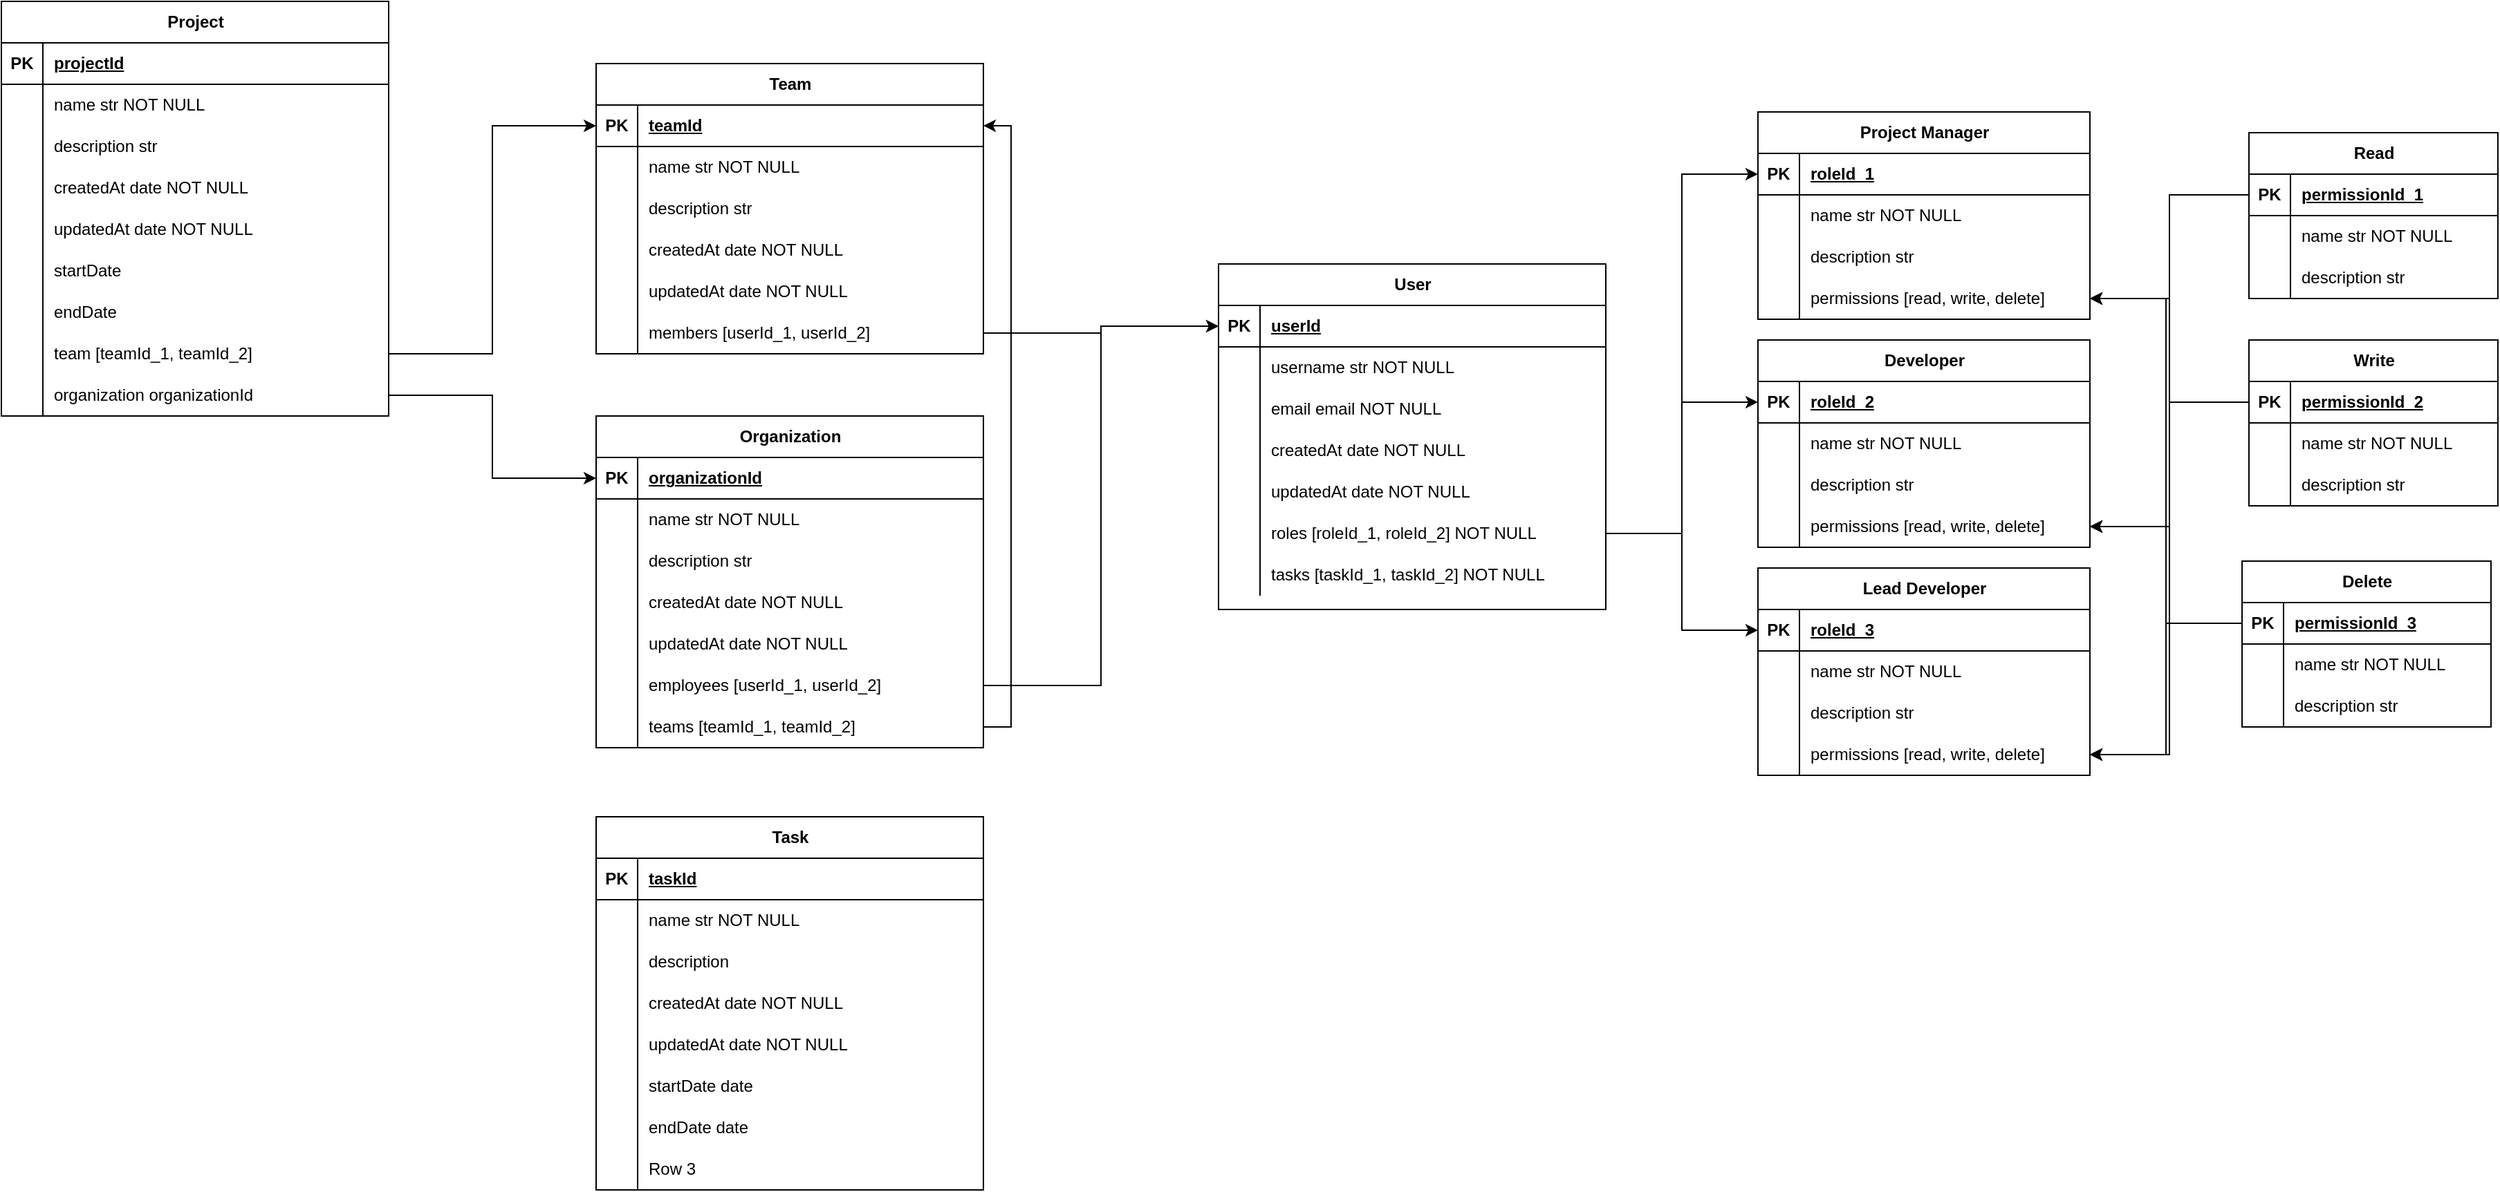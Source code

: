 <mxfile version="24.6.4" type="github">
  <diagram id="R2lEEEUBdFMjLlhIrx00" name="Page-1">
    <mxGraphModel dx="6441" dy="4879" grid="1" gridSize="10" guides="1" tooltips="1" connect="1" arrows="1" fold="1" page="1" pageScale="1" pageWidth="4681" pageHeight="3300" math="0" shadow="0" extFonts="Permanent Marker^https://fonts.googleapis.com/css?family=Permanent+Marker">
      <root>
        <mxCell id="0" />
        <mxCell id="1" parent="0" />
        <mxCell id="rdHZ8O4OTqoQfhuK6MmQ-23" value="User" style="shape=table;startSize=30;container=1;collapsible=1;childLayout=tableLayout;fixedRows=1;rowLines=0;fontStyle=1;align=center;resizeLast=1;html=1;" parent="1" vertex="1">
          <mxGeometry x="180" y="110" width="280" height="250" as="geometry" />
        </mxCell>
        <mxCell id="rdHZ8O4OTqoQfhuK6MmQ-24" value="" style="shape=tableRow;horizontal=0;startSize=0;swimlaneHead=0;swimlaneBody=0;fillColor=none;collapsible=0;dropTarget=0;points=[[0,0.5],[1,0.5]];portConstraint=eastwest;top=0;left=0;right=0;bottom=1;" parent="rdHZ8O4OTqoQfhuK6MmQ-23" vertex="1">
          <mxGeometry y="30" width="280" height="30" as="geometry" />
        </mxCell>
        <mxCell id="rdHZ8O4OTqoQfhuK6MmQ-25" value="PK" style="shape=partialRectangle;connectable=0;fillColor=none;top=0;left=0;bottom=0;right=0;fontStyle=1;overflow=hidden;whiteSpace=wrap;html=1;" parent="rdHZ8O4OTqoQfhuK6MmQ-24" vertex="1">
          <mxGeometry width="30" height="30" as="geometry">
            <mxRectangle width="30" height="30" as="alternateBounds" />
          </mxGeometry>
        </mxCell>
        <mxCell id="rdHZ8O4OTqoQfhuK6MmQ-26" value="userId" style="shape=partialRectangle;connectable=0;fillColor=none;top=0;left=0;bottom=0;right=0;align=left;spacingLeft=6;fontStyle=5;overflow=hidden;whiteSpace=wrap;html=1;" parent="rdHZ8O4OTqoQfhuK6MmQ-24" vertex="1">
          <mxGeometry x="30" width="250" height="30" as="geometry">
            <mxRectangle width="250" height="30" as="alternateBounds" />
          </mxGeometry>
        </mxCell>
        <mxCell id="rdHZ8O4OTqoQfhuK6MmQ-27" value="" style="shape=tableRow;horizontal=0;startSize=0;swimlaneHead=0;swimlaneBody=0;fillColor=none;collapsible=0;dropTarget=0;points=[[0,0.5],[1,0.5]];portConstraint=eastwest;top=0;left=0;right=0;bottom=0;" parent="rdHZ8O4OTqoQfhuK6MmQ-23" vertex="1">
          <mxGeometry y="60" width="280" height="30" as="geometry" />
        </mxCell>
        <mxCell id="rdHZ8O4OTqoQfhuK6MmQ-28" value="" style="shape=partialRectangle;connectable=0;fillColor=none;top=0;left=0;bottom=0;right=0;editable=1;overflow=hidden;whiteSpace=wrap;html=1;" parent="rdHZ8O4OTqoQfhuK6MmQ-27" vertex="1">
          <mxGeometry width="30" height="30" as="geometry">
            <mxRectangle width="30" height="30" as="alternateBounds" />
          </mxGeometry>
        </mxCell>
        <mxCell id="rdHZ8O4OTqoQfhuK6MmQ-29" value="username str NOT NULL" style="shape=partialRectangle;connectable=0;fillColor=none;top=0;left=0;bottom=0;right=0;align=left;spacingLeft=6;overflow=hidden;whiteSpace=wrap;html=1;" parent="rdHZ8O4OTqoQfhuK6MmQ-27" vertex="1">
          <mxGeometry x="30" width="250" height="30" as="geometry">
            <mxRectangle width="250" height="30" as="alternateBounds" />
          </mxGeometry>
        </mxCell>
        <mxCell id="rdHZ8O4OTqoQfhuK6MmQ-30" value="" style="shape=tableRow;horizontal=0;startSize=0;swimlaneHead=0;swimlaneBody=0;fillColor=none;collapsible=0;dropTarget=0;points=[[0,0.5],[1,0.5]];portConstraint=eastwest;top=0;left=0;right=0;bottom=0;" parent="rdHZ8O4OTqoQfhuK6MmQ-23" vertex="1">
          <mxGeometry y="90" width="280" height="30" as="geometry" />
        </mxCell>
        <mxCell id="rdHZ8O4OTqoQfhuK6MmQ-31" value="" style="shape=partialRectangle;connectable=0;fillColor=none;top=0;left=0;bottom=0;right=0;editable=1;overflow=hidden;whiteSpace=wrap;html=1;" parent="rdHZ8O4OTqoQfhuK6MmQ-30" vertex="1">
          <mxGeometry width="30" height="30" as="geometry">
            <mxRectangle width="30" height="30" as="alternateBounds" />
          </mxGeometry>
        </mxCell>
        <mxCell id="rdHZ8O4OTqoQfhuK6MmQ-32" value="email email NOT NULL" style="shape=partialRectangle;connectable=0;fillColor=none;top=0;left=0;bottom=0;right=0;align=left;spacingLeft=6;overflow=hidden;whiteSpace=wrap;html=1;" parent="rdHZ8O4OTqoQfhuK6MmQ-30" vertex="1">
          <mxGeometry x="30" width="250" height="30" as="geometry">
            <mxRectangle width="250" height="30" as="alternateBounds" />
          </mxGeometry>
        </mxCell>
        <mxCell id="rdHZ8O4OTqoQfhuK6MmQ-39" value="" style="shape=tableRow;horizontal=0;startSize=0;swimlaneHead=0;swimlaneBody=0;fillColor=none;collapsible=0;dropTarget=0;points=[[0,0.5],[1,0.5]];portConstraint=eastwest;top=0;left=0;right=0;bottom=0;" parent="rdHZ8O4OTqoQfhuK6MmQ-23" vertex="1">
          <mxGeometry y="120" width="280" height="30" as="geometry" />
        </mxCell>
        <mxCell id="rdHZ8O4OTqoQfhuK6MmQ-40" value="" style="shape=partialRectangle;connectable=0;fillColor=none;top=0;left=0;bottom=0;right=0;editable=1;overflow=hidden;whiteSpace=wrap;html=1;" parent="rdHZ8O4OTqoQfhuK6MmQ-39" vertex="1">
          <mxGeometry width="30" height="30" as="geometry">
            <mxRectangle width="30" height="30" as="alternateBounds" />
          </mxGeometry>
        </mxCell>
        <mxCell id="rdHZ8O4OTqoQfhuK6MmQ-41" value="createdAt date NOT NULL" style="shape=partialRectangle;connectable=0;fillColor=none;top=0;left=0;bottom=0;right=0;align=left;spacingLeft=6;overflow=hidden;whiteSpace=wrap;html=1;" parent="rdHZ8O4OTqoQfhuK6MmQ-39" vertex="1">
          <mxGeometry x="30" width="250" height="30" as="geometry">
            <mxRectangle width="250" height="30" as="alternateBounds" />
          </mxGeometry>
        </mxCell>
        <mxCell id="rdHZ8O4OTqoQfhuK6MmQ-33" value="" style="shape=tableRow;horizontal=0;startSize=0;swimlaneHead=0;swimlaneBody=0;fillColor=none;collapsible=0;dropTarget=0;points=[[0,0.5],[1,0.5]];portConstraint=eastwest;top=0;left=0;right=0;bottom=0;" parent="rdHZ8O4OTqoQfhuK6MmQ-23" vertex="1">
          <mxGeometry y="150" width="280" height="30" as="geometry" />
        </mxCell>
        <mxCell id="rdHZ8O4OTqoQfhuK6MmQ-34" value="" style="shape=partialRectangle;connectable=0;fillColor=none;top=0;left=0;bottom=0;right=0;editable=1;overflow=hidden;whiteSpace=wrap;html=1;" parent="rdHZ8O4OTqoQfhuK6MmQ-33" vertex="1">
          <mxGeometry width="30" height="30" as="geometry">
            <mxRectangle width="30" height="30" as="alternateBounds" />
          </mxGeometry>
        </mxCell>
        <mxCell id="rdHZ8O4OTqoQfhuK6MmQ-35" value="updatedAt date NOT NULL" style="shape=partialRectangle;connectable=0;fillColor=none;top=0;left=0;bottom=0;right=0;align=left;spacingLeft=6;overflow=hidden;whiteSpace=wrap;html=1;" parent="rdHZ8O4OTqoQfhuK6MmQ-33" vertex="1">
          <mxGeometry x="30" width="250" height="30" as="geometry">
            <mxRectangle width="250" height="30" as="alternateBounds" />
          </mxGeometry>
        </mxCell>
        <mxCell id="rdHZ8O4OTqoQfhuK6MmQ-45" value="" style="shape=tableRow;horizontal=0;startSize=0;swimlaneHead=0;swimlaneBody=0;fillColor=none;collapsible=0;dropTarget=0;points=[[0,0.5],[1,0.5]];portConstraint=eastwest;top=0;left=0;right=0;bottom=0;" parent="rdHZ8O4OTqoQfhuK6MmQ-23" vertex="1">
          <mxGeometry y="180" width="280" height="30" as="geometry" />
        </mxCell>
        <mxCell id="rdHZ8O4OTqoQfhuK6MmQ-46" value="" style="shape=partialRectangle;connectable=0;fillColor=none;top=0;left=0;bottom=0;right=0;editable=1;overflow=hidden;whiteSpace=wrap;html=1;" parent="rdHZ8O4OTqoQfhuK6MmQ-45" vertex="1">
          <mxGeometry width="30" height="30" as="geometry">
            <mxRectangle width="30" height="30" as="alternateBounds" />
          </mxGeometry>
        </mxCell>
        <mxCell id="rdHZ8O4OTqoQfhuK6MmQ-47" value="roles [roleId_1, roleId_2] NOT NULL" style="shape=partialRectangle;connectable=0;fillColor=none;top=0;left=0;bottom=0;right=0;align=left;spacingLeft=6;overflow=hidden;whiteSpace=wrap;html=1;" parent="rdHZ8O4OTqoQfhuK6MmQ-45" vertex="1">
          <mxGeometry x="30" width="250" height="30" as="geometry">
            <mxRectangle width="250" height="30" as="alternateBounds" />
          </mxGeometry>
        </mxCell>
        <mxCell id="WpW3vxHM1-oJDysAhOlH-99" value="" style="shape=tableRow;horizontal=0;startSize=0;swimlaneHead=0;swimlaneBody=0;fillColor=none;collapsible=0;dropTarget=0;points=[[0,0.5],[1,0.5]];portConstraint=eastwest;top=0;left=0;right=0;bottom=0;" vertex="1" parent="rdHZ8O4OTqoQfhuK6MmQ-23">
          <mxGeometry y="210" width="280" height="30" as="geometry" />
        </mxCell>
        <mxCell id="WpW3vxHM1-oJDysAhOlH-100" value="" style="shape=partialRectangle;connectable=0;fillColor=none;top=0;left=0;bottom=0;right=0;editable=1;overflow=hidden;whiteSpace=wrap;html=1;" vertex="1" parent="WpW3vxHM1-oJDysAhOlH-99">
          <mxGeometry width="30" height="30" as="geometry">
            <mxRectangle width="30" height="30" as="alternateBounds" />
          </mxGeometry>
        </mxCell>
        <mxCell id="WpW3vxHM1-oJDysAhOlH-101" value="tasks [taskId_1, taskId_2] NOT NULL" style="shape=partialRectangle;connectable=0;fillColor=none;top=0;left=0;bottom=0;right=0;align=left;spacingLeft=6;overflow=hidden;whiteSpace=wrap;html=1;" vertex="1" parent="WpW3vxHM1-oJDysAhOlH-99">
          <mxGeometry x="30" width="250" height="30" as="geometry">
            <mxRectangle width="250" height="30" as="alternateBounds" />
          </mxGeometry>
        </mxCell>
        <mxCell id="rdHZ8O4OTqoQfhuK6MmQ-36" value="" style="shape=tableRow;horizontal=0;startSize=0;swimlaneHead=0;swimlaneBody=0;fillColor=none;collapsible=0;dropTarget=0;points=[[0,0.5],[1,0.5]];portConstraint=eastwest;top=0;left=0;right=0;bottom=0;" parent="1" vertex="1">
          <mxGeometry x="200" y="260" width="180" height="30" as="geometry" />
        </mxCell>
        <mxCell id="rdHZ8O4OTqoQfhuK6MmQ-37" value="" style="shape=partialRectangle;connectable=0;fillColor=none;top=0;left=0;bottom=0;right=0;editable=1;overflow=hidden;whiteSpace=wrap;html=1;" parent="rdHZ8O4OTqoQfhuK6MmQ-36" vertex="1">
          <mxGeometry width="30" height="30" as="geometry">
            <mxRectangle width="30" height="30" as="alternateBounds" />
          </mxGeometry>
        </mxCell>
        <mxCell id="rdHZ8O4OTqoQfhuK6MmQ-48" value="Project Manager" style="shape=table;startSize=30;container=1;collapsible=1;childLayout=tableLayout;fixedRows=1;rowLines=0;fontStyle=1;align=center;resizeLast=1;html=1;" parent="1" vertex="1">
          <mxGeometry x="570" width="240" height="150" as="geometry" />
        </mxCell>
        <mxCell id="rdHZ8O4OTqoQfhuK6MmQ-49" value="" style="shape=tableRow;horizontal=0;startSize=0;swimlaneHead=0;swimlaneBody=0;fillColor=none;collapsible=0;dropTarget=0;points=[[0,0.5],[1,0.5]];portConstraint=eastwest;top=0;left=0;right=0;bottom=1;" parent="rdHZ8O4OTqoQfhuK6MmQ-48" vertex="1">
          <mxGeometry y="30" width="240" height="30" as="geometry" />
        </mxCell>
        <mxCell id="rdHZ8O4OTqoQfhuK6MmQ-50" value="PK" style="shape=partialRectangle;connectable=0;fillColor=none;top=0;left=0;bottom=0;right=0;fontStyle=1;overflow=hidden;whiteSpace=wrap;html=1;" parent="rdHZ8O4OTqoQfhuK6MmQ-49" vertex="1">
          <mxGeometry width="30" height="30" as="geometry">
            <mxRectangle width="30" height="30" as="alternateBounds" />
          </mxGeometry>
        </mxCell>
        <mxCell id="rdHZ8O4OTqoQfhuK6MmQ-51" value="roleId_1" style="shape=partialRectangle;connectable=0;fillColor=none;top=0;left=0;bottom=0;right=0;align=left;spacingLeft=6;fontStyle=5;overflow=hidden;whiteSpace=wrap;html=1;" parent="rdHZ8O4OTqoQfhuK6MmQ-49" vertex="1">
          <mxGeometry x="30" width="210" height="30" as="geometry">
            <mxRectangle width="210" height="30" as="alternateBounds" />
          </mxGeometry>
        </mxCell>
        <mxCell id="rdHZ8O4OTqoQfhuK6MmQ-52" value="" style="shape=tableRow;horizontal=0;startSize=0;swimlaneHead=0;swimlaneBody=0;fillColor=none;collapsible=0;dropTarget=0;points=[[0,0.5],[1,0.5]];portConstraint=eastwest;top=0;left=0;right=0;bottom=0;" parent="rdHZ8O4OTqoQfhuK6MmQ-48" vertex="1">
          <mxGeometry y="60" width="240" height="30" as="geometry" />
        </mxCell>
        <mxCell id="rdHZ8O4OTqoQfhuK6MmQ-53" value="" style="shape=partialRectangle;connectable=0;fillColor=none;top=0;left=0;bottom=0;right=0;editable=1;overflow=hidden;whiteSpace=wrap;html=1;" parent="rdHZ8O4OTqoQfhuK6MmQ-52" vertex="1">
          <mxGeometry width="30" height="30" as="geometry">
            <mxRectangle width="30" height="30" as="alternateBounds" />
          </mxGeometry>
        </mxCell>
        <mxCell id="rdHZ8O4OTqoQfhuK6MmQ-54" value="name str NOT NULL" style="shape=partialRectangle;connectable=0;fillColor=none;top=0;left=0;bottom=0;right=0;align=left;spacingLeft=6;overflow=hidden;whiteSpace=wrap;html=1;" parent="rdHZ8O4OTqoQfhuK6MmQ-52" vertex="1">
          <mxGeometry x="30" width="210" height="30" as="geometry">
            <mxRectangle width="210" height="30" as="alternateBounds" />
          </mxGeometry>
        </mxCell>
        <mxCell id="rdHZ8O4OTqoQfhuK6MmQ-104" value="" style="shape=tableRow;horizontal=0;startSize=0;swimlaneHead=0;swimlaneBody=0;fillColor=none;collapsible=0;dropTarget=0;points=[[0,0.5],[1,0.5]];portConstraint=eastwest;top=0;left=0;right=0;bottom=0;" parent="rdHZ8O4OTqoQfhuK6MmQ-48" vertex="1">
          <mxGeometry y="90" width="240" height="30" as="geometry" />
        </mxCell>
        <mxCell id="rdHZ8O4OTqoQfhuK6MmQ-105" value="" style="shape=partialRectangle;connectable=0;fillColor=none;top=0;left=0;bottom=0;right=0;editable=1;overflow=hidden;whiteSpace=wrap;html=1;" parent="rdHZ8O4OTqoQfhuK6MmQ-104" vertex="1">
          <mxGeometry width="30" height="30" as="geometry">
            <mxRectangle width="30" height="30" as="alternateBounds" />
          </mxGeometry>
        </mxCell>
        <mxCell id="rdHZ8O4OTqoQfhuK6MmQ-106" value="description str" style="shape=partialRectangle;connectable=0;fillColor=none;top=0;left=0;bottom=0;right=0;align=left;spacingLeft=6;overflow=hidden;whiteSpace=wrap;html=1;" parent="rdHZ8O4OTqoQfhuK6MmQ-104" vertex="1">
          <mxGeometry x="30" width="210" height="30" as="geometry">
            <mxRectangle width="210" height="30" as="alternateBounds" />
          </mxGeometry>
        </mxCell>
        <mxCell id="rdHZ8O4OTqoQfhuK6MmQ-55" value="" style="shape=tableRow;horizontal=0;startSize=0;swimlaneHead=0;swimlaneBody=0;fillColor=none;collapsible=0;dropTarget=0;points=[[0,0.5],[1,0.5]];portConstraint=eastwest;top=0;left=0;right=0;bottom=0;" parent="rdHZ8O4OTqoQfhuK6MmQ-48" vertex="1">
          <mxGeometry y="120" width="240" height="30" as="geometry" />
        </mxCell>
        <mxCell id="rdHZ8O4OTqoQfhuK6MmQ-56" value="" style="shape=partialRectangle;connectable=0;fillColor=none;top=0;left=0;bottom=0;right=0;editable=1;overflow=hidden;whiteSpace=wrap;html=1;" parent="rdHZ8O4OTqoQfhuK6MmQ-55" vertex="1">
          <mxGeometry width="30" height="30" as="geometry">
            <mxRectangle width="30" height="30" as="alternateBounds" />
          </mxGeometry>
        </mxCell>
        <mxCell id="rdHZ8O4OTqoQfhuK6MmQ-57" value="permissions [read, write, delete]" style="shape=partialRectangle;connectable=0;fillColor=none;top=0;left=0;bottom=0;right=0;align=left;spacingLeft=6;overflow=hidden;whiteSpace=wrap;html=1;" parent="rdHZ8O4OTqoQfhuK6MmQ-55" vertex="1">
          <mxGeometry x="30" width="210" height="30" as="geometry">
            <mxRectangle width="210" height="30" as="alternateBounds" />
          </mxGeometry>
        </mxCell>
        <mxCell id="rdHZ8O4OTqoQfhuK6MmQ-61" value="Read" style="shape=table;startSize=30;container=1;collapsible=1;childLayout=tableLayout;fixedRows=1;rowLines=0;fontStyle=1;align=center;resizeLast=1;html=1;" parent="1" vertex="1">
          <mxGeometry x="925" y="15" width="180" height="120" as="geometry" />
        </mxCell>
        <mxCell id="rdHZ8O4OTqoQfhuK6MmQ-62" value="" style="shape=tableRow;horizontal=0;startSize=0;swimlaneHead=0;swimlaneBody=0;fillColor=none;collapsible=0;dropTarget=0;points=[[0,0.5],[1,0.5]];portConstraint=eastwest;top=0;left=0;right=0;bottom=1;" parent="rdHZ8O4OTqoQfhuK6MmQ-61" vertex="1">
          <mxGeometry y="30" width="180" height="30" as="geometry" />
        </mxCell>
        <mxCell id="rdHZ8O4OTqoQfhuK6MmQ-63" value="PK" style="shape=partialRectangle;connectable=0;fillColor=none;top=0;left=0;bottom=0;right=0;fontStyle=1;overflow=hidden;whiteSpace=wrap;html=1;" parent="rdHZ8O4OTqoQfhuK6MmQ-62" vertex="1">
          <mxGeometry width="30" height="30" as="geometry">
            <mxRectangle width="30" height="30" as="alternateBounds" />
          </mxGeometry>
        </mxCell>
        <mxCell id="rdHZ8O4OTqoQfhuK6MmQ-64" value="permissionId_1" style="shape=partialRectangle;connectable=0;fillColor=none;top=0;left=0;bottom=0;right=0;align=left;spacingLeft=6;fontStyle=5;overflow=hidden;whiteSpace=wrap;html=1;" parent="rdHZ8O4OTqoQfhuK6MmQ-62" vertex="1">
          <mxGeometry x="30" width="150" height="30" as="geometry">
            <mxRectangle width="150" height="30" as="alternateBounds" />
          </mxGeometry>
        </mxCell>
        <mxCell id="rdHZ8O4OTqoQfhuK6MmQ-65" value="" style="shape=tableRow;horizontal=0;startSize=0;swimlaneHead=0;swimlaneBody=0;fillColor=none;collapsible=0;dropTarget=0;points=[[0,0.5],[1,0.5]];portConstraint=eastwest;top=0;left=0;right=0;bottom=0;" parent="rdHZ8O4OTqoQfhuK6MmQ-61" vertex="1">
          <mxGeometry y="60" width="180" height="30" as="geometry" />
        </mxCell>
        <mxCell id="rdHZ8O4OTqoQfhuK6MmQ-66" value="" style="shape=partialRectangle;connectable=0;fillColor=none;top=0;left=0;bottom=0;right=0;editable=1;overflow=hidden;whiteSpace=wrap;html=1;" parent="rdHZ8O4OTqoQfhuK6MmQ-65" vertex="1">
          <mxGeometry width="30" height="30" as="geometry">
            <mxRectangle width="30" height="30" as="alternateBounds" />
          </mxGeometry>
        </mxCell>
        <mxCell id="rdHZ8O4OTqoQfhuK6MmQ-67" value="name str NOT NULL" style="shape=partialRectangle;connectable=0;fillColor=none;top=0;left=0;bottom=0;right=0;align=left;spacingLeft=6;overflow=hidden;whiteSpace=wrap;html=1;" parent="rdHZ8O4OTqoQfhuK6MmQ-65" vertex="1">
          <mxGeometry x="30" width="150" height="30" as="geometry">
            <mxRectangle width="150" height="30" as="alternateBounds" />
          </mxGeometry>
        </mxCell>
        <mxCell id="rdHZ8O4OTqoQfhuK6MmQ-68" value="" style="shape=tableRow;horizontal=0;startSize=0;swimlaneHead=0;swimlaneBody=0;fillColor=none;collapsible=0;dropTarget=0;points=[[0,0.5],[1,0.5]];portConstraint=eastwest;top=0;left=0;right=0;bottom=0;" parent="rdHZ8O4OTqoQfhuK6MmQ-61" vertex="1">
          <mxGeometry y="90" width="180" height="30" as="geometry" />
        </mxCell>
        <mxCell id="rdHZ8O4OTqoQfhuK6MmQ-69" value="" style="shape=partialRectangle;connectable=0;fillColor=none;top=0;left=0;bottom=0;right=0;editable=1;overflow=hidden;whiteSpace=wrap;html=1;" parent="rdHZ8O4OTqoQfhuK6MmQ-68" vertex="1">
          <mxGeometry width="30" height="30" as="geometry">
            <mxRectangle width="30" height="30" as="alternateBounds" />
          </mxGeometry>
        </mxCell>
        <mxCell id="rdHZ8O4OTqoQfhuK6MmQ-70" value="description str" style="shape=partialRectangle;connectable=0;fillColor=none;top=0;left=0;bottom=0;right=0;align=left;spacingLeft=6;overflow=hidden;whiteSpace=wrap;html=1;" parent="rdHZ8O4OTqoQfhuK6MmQ-68" vertex="1">
          <mxGeometry x="30" width="150" height="30" as="geometry">
            <mxRectangle width="150" height="30" as="alternateBounds" />
          </mxGeometry>
        </mxCell>
        <mxCell id="rdHZ8O4OTqoQfhuK6MmQ-75" value="Developer" style="shape=table;startSize=30;container=1;collapsible=1;childLayout=tableLayout;fixedRows=1;rowLines=0;fontStyle=1;align=center;resizeLast=1;html=1;" parent="1" vertex="1">
          <mxGeometry x="570" y="165" width="240" height="150" as="geometry" />
        </mxCell>
        <mxCell id="rdHZ8O4OTqoQfhuK6MmQ-76" value="" style="shape=tableRow;horizontal=0;startSize=0;swimlaneHead=0;swimlaneBody=0;fillColor=none;collapsible=0;dropTarget=0;points=[[0,0.5],[1,0.5]];portConstraint=eastwest;top=0;left=0;right=0;bottom=1;" parent="rdHZ8O4OTqoQfhuK6MmQ-75" vertex="1">
          <mxGeometry y="30" width="240" height="30" as="geometry" />
        </mxCell>
        <mxCell id="rdHZ8O4OTqoQfhuK6MmQ-77" value="PK" style="shape=partialRectangle;connectable=0;fillColor=none;top=0;left=0;bottom=0;right=0;fontStyle=1;overflow=hidden;whiteSpace=wrap;html=1;" parent="rdHZ8O4OTqoQfhuK6MmQ-76" vertex="1">
          <mxGeometry width="30" height="30" as="geometry">
            <mxRectangle width="30" height="30" as="alternateBounds" />
          </mxGeometry>
        </mxCell>
        <mxCell id="rdHZ8O4OTqoQfhuK6MmQ-78" value="roleId_2" style="shape=partialRectangle;connectable=0;fillColor=none;top=0;left=0;bottom=0;right=0;align=left;spacingLeft=6;fontStyle=5;overflow=hidden;whiteSpace=wrap;html=1;" parent="rdHZ8O4OTqoQfhuK6MmQ-76" vertex="1">
          <mxGeometry x="30" width="210" height="30" as="geometry">
            <mxRectangle width="210" height="30" as="alternateBounds" />
          </mxGeometry>
        </mxCell>
        <mxCell id="rdHZ8O4OTqoQfhuK6MmQ-79" value="" style="shape=tableRow;horizontal=0;startSize=0;swimlaneHead=0;swimlaneBody=0;fillColor=none;collapsible=0;dropTarget=0;points=[[0,0.5],[1,0.5]];portConstraint=eastwest;top=0;left=0;right=0;bottom=0;" parent="rdHZ8O4OTqoQfhuK6MmQ-75" vertex="1">
          <mxGeometry y="60" width="240" height="30" as="geometry" />
        </mxCell>
        <mxCell id="rdHZ8O4OTqoQfhuK6MmQ-80" value="" style="shape=partialRectangle;connectable=0;fillColor=none;top=0;left=0;bottom=0;right=0;editable=1;overflow=hidden;whiteSpace=wrap;html=1;" parent="rdHZ8O4OTqoQfhuK6MmQ-79" vertex="1">
          <mxGeometry width="30" height="30" as="geometry">
            <mxRectangle width="30" height="30" as="alternateBounds" />
          </mxGeometry>
        </mxCell>
        <mxCell id="rdHZ8O4OTqoQfhuK6MmQ-81" value="name str NOT NULL" style="shape=partialRectangle;connectable=0;fillColor=none;top=0;left=0;bottom=0;right=0;align=left;spacingLeft=6;overflow=hidden;whiteSpace=wrap;html=1;" parent="rdHZ8O4OTqoQfhuK6MmQ-79" vertex="1">
          <mxGeometry x="30" width="210" height="30" as="geometry">
            <mxRectangle width="210" height="30" as="alternateBounds" />
          </mxGeometry>
        </mxCell>
        <mxCell id="rdHZ8O4OTqoQfhuK6MmQ-107" value="" style="shape=tableRow;horizontal=0;startSize=0;swimlaneHead=0;swimlaneBody=0;fillColor=none;collapsible=0;dropTarget=0;points=[[0,0.5],[1,0.5]];portConstraint=eastwest;top=0;left=0;right=0;bottom=0;" parent="rdHZ8O4OTqoQfhuK6MmQ-75" vertex="1">
          <mxGeometry y="90" width="240" height="30" as="geometry" />
        </mxCell>
        <mxCell id="rdHZ8O4OTqoQfhuK6MmQ-108" value="" style="shape=partialRectangle;connectable=0;fillColor=none;top=0;left=0;bottom=0;right=0;editable=1;overflow=hidden;whiteSpace=wrap;html=1;" parent="rdHZ8O4OTqoQfhuK6MmQ-107" vertex="1">
          <mxGeometry width="30" height="30" as="geometry">
            <mxRectangle width="30" height="30" as="alternateBounds" />
          </mxGeometry>
        </mxCell>
        <mxCell id="rdHZ8O4OTqoQfhuK6MmQ-109" value="description str" style="shape=partialRectangle;connectable=0;fillColor=none;top=0;left=0;bottom=0;right=0;align=left;spacingLeft=6;overflow=hidden;whiteSpace=wrap;html=1;" parent="rdHZ8O4OTqoQfhuK6MmQ-107" vertex="1">
          <mxGeometry x="30" width="210" height="30" as="geometry">
            <mxRectangle width="210" height="30" as="alternateBounds" />
          </mxGeometry>
        </mxCell>
        <mxCell id="rdHZ8O4OTqoQfhuK6MmQ-82" value="" style="shape=tableRow;horizontal=0;startSize=0;swimlaneHead=0;swimlaneBody=0;fillColor=none;collapsible=0;dropTarget=0;points=[[0,0.5],[1,0.5]];portConstraint=eastwest;top=0;left=0;right=0;bottom=0;" parent="rdHZ8O4OTqoQfhuK6MmQ-75" vertex="1">
          <mxGeometry y="120" width="240" height="30" as="geometry" />
        </mxCell>
        <mxCell id="rdHZ8O4OTqoQfhuK6MmQ-83" value="" style="shape=partialRectangle;connectable=0;fillColor=none;top=0;left=0;bottom=0;right=0;editable=1;overflow=hidden;whiteSpace=wrap;html=1;" parent="rdHZ8O4OTqoQfhuK6MmQ-82" vertex="1">
          <mxGeometry width="30" height="30" as="geometry">
            <mxRectangle width="30" height="30" as="alternateBounds" />
          </mxGeometry>
        </mxCell>
        <mxCell id="rdHZ8O4OTqoQfhuK6MmQ-84" value="permissions [read, write, delete]" style="shape=partialRectangle;connectable=0;fillColor=none;top=0;left=0;bottom=0;right=0;align=left;spacingLeft=6;overflow=hidden;whiteSpace=wrap;html=1;" parent="rdHZ8O4OTqoQfhuK6MmQ-82" vertex="1">
          <mxGeometry x="30" width="210" height="30" as="geometry">
            <mxRectangle width="210" height="30" as="alternateBounds" />
          </mxGeometry>
        </mxCell>
        <mxCell id="rdHZ8O4OTqoQfhuK6MmQ-85" value="Lead Developer" style="shape=table;startSize=30;container=1;collapsible=1;childLayout=tableLayout;fixedRows=1;rowLines=0;fontStyle=1;align=center;resizeLast=1;html=1;" parent="1" vertex="1">
          <mxGeometry x="570" y="330" width="240" height="150" as="geometry" />
        </mxCell>
        <mxCell id="rdHZ8O4OTqoQfhuK6MmQ-86" value="" style="shape=tableRow;horizontal=0;startSize=0;swimlaneHead=0;swimlaneBody=0;fillColor=none;collapsible=0;dropTarget=0;points=[[0,0.5],[1,0.5]];portConstraint=eastwest;top=0;left=0;right=0;bottom=1;" parent="rdHZ8O4OTqoQfhuK6MmQ-85" vertex="1">
          <mxGeometry y="30" width="240" height="30" as="geometry" />
        </mxCell>
        <mxCell id="rdHZ8O4OTqoQfhuK6MmQ-87" value="PK" style="shape=partialRectangle;connectable=0;fillColor=none;top=0;left=0;bottom=0;right=0;fontStyle=1;overflow=hidden;whiteSpace=wrap;html=1;" parent="rdHZ8O4OTqoQfhuK6MmQ-86" vertex="1">
          <mxGeometry width="30" height="30" as="geometry">
            <mxRectangle width="30" height="30" as="alternateBounds" />
          </mxGeometry>
        </mxCell>
        <mxCell id="rdHZ8O4OTqoQfhuK6MmQ-88" value="roleId_3" style="shape=partialRectangle;connectable=0;fillColor=none;top=0;left=0;bottom=0;right=0;align=left;spacingLeft=6;fontStyle=5;overflow=hidden;whiteSpace=wrap;html=1;" parent="rdHZ8O4OTqoQfhuK6MmQ-86" vertex="1">
          <mxGeometry x="30" width="210" height="30" as="geometry">
            <mxRectangle width="210" height="30" as="alternateBounds" />
          </mxGeometry>
        </mxCell>
        <mxCell id="rdHZ8O4OTqoQfhuK6MmQ-89" value="" style="shape=tableRow;horizontal=0;startSize=0;swimlaneHead=0;swimlaneBody=0;fillColor=none;collapsible=0;dropTarget=0;points=[[0,0.5],[1,0.5]];portConstraint=eastwest;top=0;left=0;right=0;bottom=0;" parent="rdHZ8O4OTqoQfhuK6MmQ-85" vertex="1">
          <mxGeometry y="60" width="240" height="30" as="geometry" />
        </mxCell>
        <mxCell id="rdHZ8O4OTqoQfhuK6MmQ-90" value="" style="shape=partialRectangle;connectable=0;fillColor=none;top=0;left=0;bottom=0;right=0;editable=1;overflow=hidden;whiteSpace=wrap;html=1;" parent="rdHZ8O4OTqoQfhuK6MmQ-89" vertex="1">
          <mxGeometry width="30" height="30" as="geometry">
            <mxRectangle width="30" height="30" as="alternateBounds" />
          </mxGeometry>
        </mxCell>
        <mxCell id="rdHZ8O4OTqoQfhuK6MmQ-91" value="name str NOT NULL" style="shape=partialRectangle;connectable=0;fillColor=none;top=0;left=0;bottom=0;right=0;align=left;spacingLeft=6;overflow=hidden;whiteSpace=wrap;html=1;" parent="rdHZ8O4OTqoQfhuK6MmQ-89" vertex="1">
          <mxGeometry x="30" width="210" height="30" as="geometry">
            <mxRectangle width="210" height="30" as="alternateBounds" />
          </mxGeometry>
        </mxCell>
        <mxCell id="rdHZ8O4OTqoQfhuK6MmQ-120" value="" style="shape=tableRow;horizontal=0;startSize=0;swimlaneHead=0;swimlaneBody=0;fillColor=none;collapsible=0;dropTarget=0;points=[[0,0.5],[1,0.5]];portConstraint=eastwest;top=0;left=0;right=0;bottom=0;" parent="rdHZ8O4OTqoQfhuK6MmQ-85" vertex="1">
          <mxGeometry y="90" width="240" height="30" as="geometry" />
        </mxCell>
        <mxCell id="rdHZ8O4OTqoQfhuK6MmQ-121" value="" style="shape=partialRectangle;connectable=0;fillColor=none;top=0;left=0;bottom=0;right=0;editable=1;overflow=hidden;whiteSpace=wrap;html=1;" parent="rdHZ8O4OTqoQfhuK6MmQ-120" vertex="1">
          <mxGeometry width="30" height="30" as="geometry">
            <mxRectangle width="30" height="30" as="alternateBounds" />
          </mxGeometry>
        </mxCell>
        <mxCell id="rdHZ8O4OTqoQfhuK6MmQ-122" value="description str" style="shape=partialRectangle;connectable=0;fillColor=none;top=0;left=0;bottom=0;right=0;align=left;spacingLeft=6;overflow=hidden;whiteSpace=wrap;html=1;" parent="rdHZ8O4OTqoQfhuK6MmQ-120" vertex="1">
          <mxGeometry x="30" width="210" height="30" as="geometry">
            <mxRectangle width="210" height="30" as="alternateBounds" />
          </mxGeometry>
        </mxCell>
        <mxCell id="rdHZ8O4OTqoQfhuK6MmQ-92" value="" style="shape=tableRow;horizontal=0;startSize=0;swimlaneHead=0;swimlaneBody=0;fillColor=none;collapsible=0;dropTarget=0;points=[[0,0.5],[1,0.5]];portConstraint=eastwest;top=0;left=0;right=0;bottom=0;" parent="rdHZ8O4OTqoQfhuK6MmQ-85" vertex="1">
          <mxGeometry y="120" width="240" height="30" as="geometry" />
        </mxCell>
        <mxCell id="rdHZ8O4OTqoQfhuK6MmQ-93" value="" style="shape=partialRectangle;connectable=0;fillColor=none;top=0;left=0;bottom=0;right=0;editable=1;overflow=hidden;whiteSpace=wrap;html=1;" parent="rdHZ8O4OTqoQfhuK6MmQ-92" vertex="1">
          <mxGeometry width="30" height="30" as="geometry">
            <mxRectangle width="30" height="30" as="alternateBounds" />
          </mxGeometry>
        </mxCell>
        <mxCell id="rdHZ8O4OTqoQfhuK6MmQ-94" value="permissions [read, write, delete]" style="shape=partialRectangle;connectable=0;fillColor=none;top=0;left=0;bottom=0;right=0;align=left;spacingLeft=6;overflow=hidden;whiteSpace=wrap;html=1;" parent="rdHZ8O4OTqoQfhuK6MmQ-92" vertex="1">
          <mxGeometry x="30" width="210" height="30" as="geometry">
            <mxRectangle width="210" height="30" as="alternateBounds" />
          </mxGeometry>
        </mxCell>
        <mxCell id="rdHZ8O4OTqoQfhuK6MmQ-123" value="Write" style="shape=table;startSize=30;container=1;collapsible=1;childLayout=tableLayout;fixedRows=1;rowLines=0;fontStyle=1;align=center;resizeLast=1;html=1;" parent="1" vertex="1">
          <mxGeometry x="925" y="165" width="180" height="120" as="geometry" />
        </mxCell>
        <mxCell id="rdHZ8O4OTqoQfhuK6MmQ-124" value="" style="shape=tableRow;horizontal=0;startSize=0;swimlaneHead=0;swimlaneBody=0;fillColor=none;collapsible=0;dropTarget=0;points=[[0,0.5],[1,0.5]];portConstraint=eastwest;top=0;left=0;right=0;bottom=1;" parent="rdHZ8O4OTqoQfhuK6MmQ-123" vertex="1">
          <mxGeometry y="30" width="180" height="30" as="geometry" />
        </mxCell>
        <mxCell id="rdHZ8O4OTqoQfhuK6MmQ-125" value="PK" style="shape=partialRectangle;connectable=0;fillColor=none;top=0;left=0;bottom=0;right=0;fontStyle=1;overflow=hidden;whiteSpace=wrap;html=1;" parent="rdHZ8O4OTqoQfhuK6MmQ-124" vertex="1">
          <mxGeometry width="30" height="30" as="geometry">
            <mxRectangle width="30" height="30" as="alternateBounds" />
          </mxGeometry>
        </mxCell>
        <mxCell id="rdHZ8O4OTqoQfhuK6MmQ-126" value="permissionId_2" style="shape=partialRectangle;connectable=0;fillColor=none;top=0;left=0;bottom=0;right=0;align=left;spacingLeft=6;fontStyle=5;overflow=hidden;whiteSpace=wrap;html=1;" parent="rdHZ8O4OTqoQfhuK6MmQ-124" vertex="1">
          <mxGeometry x="30" width="150" height="30" as="geometry">
            <mxRectangle width="150" height="30" as="alternateBounds" />
          </mxGeometry>
        </mxCell>
        <mxCell id="rdHZ8O4OTqoQfhuK6MmQ-127" value="" style="shape=tableRow;horizontal=0;startSize=0;swimlaneHead=0;swimlaneBody=0;fillColor=none;collapsible=0;dropTarget=0;points=[[0,0.5],[1,0.5]];portConstraint=eastwest;top=0;left=0;right=0;bottom=0;" parent="rdHZ8O4OTqoQfhuK6MmQ-123" vertex="1">
          <mxGeometry y="60" width="180" height="30" as="geometry" />
        </mxCell>
        <mxCell id="rdHZ8O4OTqoQfhuK6MmQ-128" value="" style="shape=partialRectangle;connectable=0;fillColor=none;top=0;left=0;bottom=0;right=0;editable=1;overflow=hidden;whiteSpace=wrap;html=1;" parent="rdHZ8O4OTqoQfhuK6MmQ-127" vertex="1">
          <mxGeometry width="30" height="30" as="geometry">
            <mxRectangle width="30" height="30" as="alternateBounds" />
          </mxGeometry>
        </mxCell>
        <mxCell id="rdHZ8O4OTqoQfhuK6MmQ-129" value="name str NOT NULL" style="shape=partialRectangle;connectable=0;fillColor=none;top=0;left=0;bottom=0;right=0;align=left;spacingLeft=6;overflow=hidden;whiteSpace=wrap;html=1;" parent="rdHZ8O4OTqoQfhuK6MmQ-127" vertex="1">
          <mxGeometry x="30" width="150" height="30" as="geometry">
            <mxRectangle width="150" height="30" as="alternateBounds" />
          </mxGeometry>
        </mxCell>
        <mxCell id="rdHZ8O4OTqoQfhuK6MmQ-130" value="" style="shape=tableRow;horizontal=0;startSize=0;swimlaneHead=0;swimlaneBody=0;fillColor=none;collapsible=0;dropTarget=0;points=[[0,0.5],[1,0.5]];portConstraint=eastwest;top=0;left=0;right=0;bottom=0;" parent="rdHZ8O4OTqoQfhuK6MmQ-123" vertex="1">
          <mxGeometry y="90" width="180" height="30" as="geometry" />
        </mxCell>
        <mxCell id="rdHZ8O4OTqoQfhuK6MmQ-131" value="" style="shape=partialRectangle;connectable=0;fillColor=none;top=0;left=0;bottom=0;right=0;editable=1;overflow=hidden;whiteSpace=wrap;html=1;" parent="rdHZ8O4OTqoQfhuK6MmQ-130" vertex="1">
          <mxGeometry width="30" height="30" as="geometry">
            <mxRectangle width="30" height="30" as="alternateBounds" />
          </mxGeometry>
        </mxCell>
        <mxCell id="rdHZ8O4OTqoQfhuK6MmQ-132" value="description str" style="shape=partialRectangle;connectable=0;fillColor=none;top=0;left=0;bottom=0;right=0;align=left;spacingLeft=6;overflow=hidden;whiteSpace=wrap;html=1;" parent="rdHZ8O4OTqoQfhuK6MmQ-130" vertex="1">
          <mxGeometry x="30" width="150" height="30" as="geometry">
            <mxRectangle width="150" height="30" as="alternateBounds" />
          </mxGeometry>
        </mxCell>
        <mxCell id="rdHZ8O4OTqoQfhuK6MmQ-133" value="Delete" style="shape=table;startSize=30;container=1;collapsible=1;childLayout=tableLayout;fixedRows=1;rowLines=0;fontStyle=1;align=center;resizeLast=1;html=1;" parent="1" vertex="1">
          <mxGeometry x="920" y="325" width="180" height="120" as="geometry" />
        </mxCell>
        <mxCell id="rdHZ8O4OTqoQfhuK6MmQ-134" value="" style="shape=tableRow;horizontal=0;startSize=0;swimlaneHead=0;swimlaneBody=0;fillColor=none;collapsible=0;dropTarget=0;points=[[0,0.5],[1,0.5]];portConstraint=eastwest;top=0;left=0;right=0;bottom=1;" parent="rdHZ8O4OTqoQfhuK6MmQ-133" vertex="1">
          <mxGeometry y="30" width="180" height="30" as="geometry" />
        </mxCell>
        <mxCell id="rdHZ8O4OTqoQfhuK6MmQ-135" value="PK" style="shape=partialRectangle;connectable=0;fillColor=none;top=0;left=0;bottom=0;right=0;fontStyle=1;overflow=hidden;whiteSpace=wrap;html=1;" parent="rdHZ8O4OTqoQfhuK6MmQ-134" vertex="1">
          <mxGeometry width="30" height="30" as="geometry">
            <mxRectangle width="30" height="30" as="alternateBounds" />
          </mxGeometry>
        </mxCell>
        <mxCell id="rdHZ8O4OTqoQfhuK6MmQ-136" value="permissionId_3" style="shape=partialRectangle;connectable=0;fillColor=none;top=0;left=0;bottom=0;right=0;align=left;spacingLeft=6;fontStyle=5;overflow=hidden;whiteSpace=wrap;html=1;" parent="rdHZ8O4OTqoQfhuK6MmQ-134" vertex="1">
          <mxGeometry x="30" width="150" height="30" as="geometry">
            <mxRectangle width="150" height="30" as="alternateBounds" />
          </mxGeometry>
        </mxCell>
        <mxCell id="rdHZ8O4OTqoQfhuK6MmQ-137" value="" style="shape=tableRow;horizontal=0;startSize=0;swimlaneHead=0;swimlaneBody=0;fillColor=none;collapsible=0;dropTarget=0;points=[[0,0.5],[1,0.5]];portConstraint=eastwest;top=0;left=0;right=0;bottom=0;" parent="rdHZ8O4OTqoQfhuK6MmQ-133" vertex="1">
          <mxGeometry y="60" width="180" height="30" as="geometry" />
        </mxCell>
        <mxCell id="rdHZ8O4OTqoQfhuK6MmQ-138" value="" style="shape=partialRectangle;connectable=0;fillColor=none;top=0;left=0;bottom=0;right=0;editable=1;overflow=hidden;whiteSpace=wrap;html=1;" parent="rdHZ8O4OTqoQfhuK6MmQ-137" vertex="1">
          <mxGeometry width="30" height="30" as="geometry">
            <mxRectangle width="30" height="30" as="alternateBounds" />
          </mxGeometry>
        </mxCell>
        <mxCell id="rdHZ8O4OTqoQfhuK6MmQ-139" value="name str NOT NULL" style="shape=partialRectangle;connectable=0;fillColor=none;top=0;left=0;bottom=0;right=0;align=left;spacingLeft=6;overflow=hidden;whiteSpace=wrap;html=1;" parent="rdHZ8O4OTqoQfhuK6MmQ-137" vertex="1">
          <mxGeometry x="30" width="150" height="30" as="geometry">
            <mxRectangle width="150" height="30" as="alternateBounds" />
          </mxGeometry>
        </mxCell>
        <mxCell id="rdHZ8O4OTqoQfhuK6MmQ-140" value="" style="shape=tableRow;horizontal=0;startSize=0;swimlaneHead=0;swimlaneBody=0;fillColor=none;collapsible=0;dropTarget=0;points=[[0,0.5],[1,0.5]];portConstraint=eastwest;top=0;left=0;right=0;bottom=0;" parent="rdHZ8O4OTqoQfhuK6MmQ-133" vertex="1">
          <mxGeometry y="90" width="180" height="30" as="geometry" />
        </mxCell>
        <mxCell id="rdHZ8O4OTqoQfhuK6MmQ-141" value="" style="shape=partialRectangle;connectable=0;fillColor=none;top=0;left=0;bottom=0;right=0;editable=1;overflow=hidden;whiteSpace=wrap;html=1;" parent="rdHZ8O4OTqoQfhuK6MmQ-140" vertex="1">
          <mxGeometry width="30" height="30" as="geometry">
            <mxRectangle width="30" height="30" as="alternateBounds" />
          </mxGeometry>
        </mxCell>
        <mxCell id="rdHZ8O4OTqoQfhuK6MmQ-142" value="description str" style="shape=partialRectangle;connectable=0;fillColor=none;top=0;left=0;bottom=0;right=0;align=left;spacingLeft=6;overflow=hidden;whiteSpace=wrap;html=1;" parent="rdHZ8O4OTqoQfhuK6MmQ-140" vertex="1">
          <mxGeometry x="30" width="150" height="30" as="geometry">
            <mxRectangle width="150" height="30" as="alternateBounds" />
          </mxGeometry>
        </mxCell>
        <mxCell id="rdHZ8O4OTqoQfhuK6MmQ-144" style="edgeStyle=orthogonalEdgeStyle;rounded=0;orthogonalLoop=1;jettySize=auto;html=1;exitX=0;exitY=0.5;exitDx=0;exitDy=0;entryX=1;entryY=0.5;entryDx=0;entryDy=0;" parent="1" source="rdHZ8O4OTqoQfhuK6MmQ-62" target="rdHZ8O4OTqoQfhuK6MmQ-55" edge="1">
          <mxGeometry relative="1" as="geometry" />
        </mxCell>
        <mxCell id="rdHZ8O4OTqoQfhuK6MmQ-145" style="edgeStyle=orthogonalEdgeStyle;rounded=0;orthogonalLoop=1;jettySize=auto;html=1;exitX=0;exitY=0.5;exitDx=0;exitDy=0;entryX=1;entryY=0.5;entryDx=0;entryDy=0;" parent="1" source="rdHZ8O4OTqoQfhuK6MmQ-124" target="rdHZ8O4OTqoQfhuK6MmQ-55" edge="1">
          <mxGeometry relative="1" as="geometry" />
        </mxCell>
        <mxCell id="rdHZ8O4OTqoQfhuK6MmQ-147" style="edgeStyle=orthogonalEdgeStyle;rounded=0;orthogonalLoop=1;jettySize=auto;html=1;exitX=0;exitY=0.5;exitDx=0;exitDy=0;entryX=1;entryY=0.5;entryDx=0;entryDy=0;" parent="1" source="rdHZ8O4OTqoQfhuK6MmQ-134" target="rdHZ8O4OTqoQfhuK6MmQ-55" edge="1">
          <mxGeometry relative="1" as="geometry" />
        </mxCell>
        <mxCell id="rdHZ8O4OTqoQfhuK6MmQ-148" style="edgeStyle=orthogonalEdgeStyle;rounded=0;orthogonalLoop=1;jettySize=auto;html=1;exitX=0;exitY=0.5;exitDx=0;exitDy=0;entryX=1;entryY=0.5;entryDx=0;entryDy=0;" parent="1" source="rdHZ8O4OTqoQfhuK6MmQ-62" target="rdHZ8O4OTqoQfhuK6MmQ-82" edge="1">
          <mxGeometry relative="1" as="geometry" />
        </mxCell>
        <mxCell id="rdHZ8O4OTqoQfhuK6MmQ-149" style="edgeStyle=orthogonalEdgeStyle;rounded=0;orthogonalLoop=1;jettySize=auto;html=1;exitX=0;exitY=0.5;exitDx=0;exitDy=0;entryX=1;entryY=0.5;entryDx=0;entryDy=0;" parent="1" source="rdHZ8O4OTqoQfhuK6MmQ-124" target="rdHZ8O4OTqoQfhuK6MmQ-82" edge="1">
          <mxGeometry relative="1" as="geometry" />
        </mxCell>
        <mxCell id="rdHZ8O4OTqoQfhuK6MmQ-150" style="edgeStyle=orthogonalEdgeStyle;rounded=0;orthogonalLoop=1;jettySize=auto;html=1;exitX=0;exitY=0.5;exitDx=0;exitDy=0;" parent="1" source="rdHZ8O4OTqoQfhuK6MmQ-134" target="rdHZ8O4OTqoQfhuK6MmQ-82" edge="1">
          <mxGeometry relative="1" as="geometry" />
        </mxCell>
        <mxCell id="rdHZ8O4OTqoQfhuK6MmQ-151" style="edgeStyle=orthogonalEdgeStyle;rounded=0;orthogonalLoop=1;jettySize=auto;html=1;exitX=0;exitY=0.5;exitDx=0;exitDy=0;" parent="1" source="rdHZ8O4OTqoQfhuK6MmQ-62" target="rdHZ8O4OTqoQfhuK6MmQ-92" edge="1">
          <mxGeometry relative="1" as="geometry" />
        </mxCell>
        <mxCell id="rdHZ8O4OTqoQfhuK6MmQ-152" style="edgeStyle=orthogonalEdgeStyle;rounded=0;orthogonalLoop=1;jettySize=auto;html=1;exitX=0;exitY=0.5;exitDx=0;exitDy=0;" parent="1" source="rdHZ8O4OTqoQfhuK6MmQ-124" target="rdHZ8O4OTqoQfhuK6MmQ-92" edge="1">
          <mxGeometry relative="1" as="geometry" />
        </mxCell>
        <mxCell id="rdHZ8O4OTqoQfhuK6MmQ-153" style="edgeStyle=orthogonalEdgeStyle;rounded=0;orthogonalLoop=1;jettySize=auto;html=1;exitX=0;exitY=0.5;exitDx=0;exitDy=0;" parent="1" source="rdHZ8O4OTqoQfhuK6MmQ-134" target="rdHZ8O4OTqoQfhuK6MmQ-92" edge="1">
          <mxGeometry relative="1" as="geometry" />
        </mxCell>
        <mxCell id="rdHZ8O4OTqoQfhuK6MmQ-154" style="edgeStyle=orthogonalEdgeStyle;rounded=0;orthogonalLoop=1;jettySize=auto;html=1;exitX=1;exitY=0.5;exitDx=0;exitDy=0;" parent="1" source="rdHZ8O4OTqoQfhuK6MmQ-45" target="rdHZ8O4OTqoQfhuK6MmQ-86" edge="1">
          <mxGeometry relative="1" as="geometry" />
        </mxCell>
        <mxCell id="rdHZ8O4OTqoQfhuK6MmQ-155" style="edgeStyle=orthogonalEdgeStyle;rounded=0;orthogonalLoop=1;jettySize=auto;html=1;exitX=1;exitY=0.5;exitDx=0;exitDy=0;" parent="1" source="rdHZ8O4OTqoQfhuK6MmQ-45" target="rdHZ8O4OTqoQfhuK6MmQ-76" edge="1">
          <mxGeometry relative="1" as="geometry" />
        </mxCell>
        <mxCell id="rdHZ8O4OTqoQfhuK6MmQ-156" style="edgeStyle=orthogonalEdgeStyle;rounded=0;orthogonalLoop=1;jettySize=auto;html=1;exitX=1;exitY=0.5;exitDx=0;exitDy=0;" parent="1" source="rdHZ8O4OTqoQfhuK6MmQ-45" target="rdHZ8O4OTqoQfhuK6MmQ-49" edge="1">
          <mxGeometry relative="1" as="geometry" />
        </mxCell>
        <mxCell id="WpW3vxHM1-oJDysAhOlH-2" value="Project" style="shape=table;startSize=30;container=1;collapsible=1;childLayout=tableLayout;fixedRows=1;rowLines=0;fontStyle=1;align=center;resizeLast=1;html=1;" vertex="1" parent="1">
          <mxGeometry x="-700" y="-80" width="280" height="300" as="geometry" />
        </mxCell>
        <mxCell id="WpW3vxHM1-oJDysAhOlH-3" value="" style="shape=tableRow;horizontal=0;startSize=0;swimlaneHead=0;swimlaneBody=0;fillColor=none;collapsible=0;dropTarget=0;points=[[0,0.5],[1,0.5]];portConstraint=eastwest;top=0;left=0;right=0;bottom=1;" vertex="1" parent="WpW3vxHM1-oJDysAhOlH-2">
          <mxGeometry y="30" width="280" height="30" as="geometry" />
        </mxCell>
        <mxCell id="WpW3vxHM1-oJDysAhOlH-4" value="PK" style="shape=partialRectangle;connectable=0;fillColor=none;top=0;left=0;bottom=0;right=0;fontStyle=1;overflow=hidden;whiteSpace=wrap;html=1;" vertex="1" parent="WpW3vxHM1-oJDysAhOlH-3">
          <mxGeometry width="30" height="30" as="geometry">
            <mxRectangle width="30" height="30" as="alternateBounds" />
          </mxGeometry>
        </mxCell>
        <mxCell id="WpW3vxHM1-oJDysAhOlH-5" value="projectId" style="shape=partialRectangle;connectable=0;fillColor=none;top=0;left=0;bottom=0;right=0;align=left;spacingLeft=6;fontStyle=5;overflow=hidden;whiteSpace=wrap;html=1;" vertex="1" parent="WpW3vxHM1-oJDysAhOlH-3">
          <mxGeometry x="30" width="250" height="30" as="geometry">
            <mxRectangle width="250" height="30" as="alternateBounds" />
          </mxGeometry>
        </mxCell>
        <mxCell id="WpW3vxHM1-oJDysAhOlH-6" value="" style="shape=tableRow;horizontal=0;startSize=0;swimlaneHead=0;swimlaneBody=0;fillColor=none;collapsible=0;dropTarget=0;points=[[0,0.5],[1,0.5]];portConstraint=eastwest;top=0;left=0;right=0;bottom=0;" vertex="1" parent="WpW3vxHM1-oJDysAhOlH-2">
          <mxGeometry y="60" width="280" height="30" as="geometry" />
        </mxCell>
        <mxCell id="WpW3vxHM1-oJDysAhOlH-7" value="" style="shape=partialRectangle;connectable=0;fillColor=none;top=0;left=0;bottom=0;right=0;editable=1;overflow=hidden;whiteSpace=wrap;html=1;" vertex="1" parent="WpW3vxHM1-oJDysAhOlH-6">
          <mxGeometry width="30" height="30" as="geometry">
            <mxRectangle width="30" height="30" as="alternateBounds" />
          </mxGeometry>
        </mxCell>
        <mxCell id="WpW3vxHM1-oJDysAhOlH-8" value="name str NOT NULL" style="shape=partialRectangle;connectable=0;fillColor=none;top=0;left=0;bottom=0;right=0;align=left;spacingLeft=6;overflow=hidden;whiteSpace=wrap;html=1;" vertex="1" parent="WpW3vxHM1-oJDysAhOlH-6">
          <mxGeometry x="30" width="250" height="30" as="geometry">
            <mxRectangle width="250" height="30" as="alternateBounds" />
          </mxGeometry>
        </mxCell>
        <mxCell id="WpW3vxHM1-oJDysAhOlH-9" value="" style="shape=tableRow;horizontal=0;startSize=0;swimlaneHead=0;swimlaneBody=0;fillColor=none;collapsible=0;dropTarget=0;points=[[0,0.5],[1,0.5]];portConstraint=eastwest;top=0;left=0;right=0;bottom=0;" vertex="1" parent="WpW3vxHM1-oJDysAhOlH-2">
          <mxGeometry y="90" width="280" height="30" as="geometry" />
        </mxCell>
        <mxCell id="WpW3vxHM1-oJDysAhOlH-10" value="" style="shape=partialRectangle;connectable=0;fillColor=none;top=0;left=0;bottom=0;right=0;editable=1;overflow=hidden;whiteSpace=wrap;html=1;" vertex="1" parent="WpW3vxHM1-oJDysAhOlH-9">
          <mxGeometry width="30" height="30" as="geometry">
            <mxRectangle width="30" height="30" as="alternateBounds" />
          </mxGeometry>
        </mxCell>
        <mxCell id="WpW3vxHM1-oJDysAhOlH-11" value="description str" style="shape=partialRectangle;connectable=0;fillColor=none;top=0;left=0;bottom=0;right=0;align=left;spacingLeft=6;overflow=hidden;whiteSpace=wrap;html=1;" vertex="1" parent="WpW3vxHM1-oJDysAhOlH-9">
          <mxGeometry x="30" width="250" height="30" as="geometry">
            <mxRectangle width="250" height="30" as="alternateBounds" />
          </mxGeometry>
        </mxCell>
        <mxCell id="WpW3vxHM1-oJDysAhOlH-12" value="" style="shape=tableRow;horizontal=0;startSize=0;swimlaneHead=0;swimlaneBody=0;fillColor=none;collapsible=0;dropTarget=0;points=[[0,0.5],[1,0.5]];portConstraint=eastwest;top=0;left=0;right=0;bottom=0;" vertex="1" parent="WpW3vxHM1-oJDysAhOlH-2">
          <mxGeometry y="120" width="280" height="30" as="geometry" />
        </mxCell>
        <mxCell id="WpW3vxHM1-oJDysAhOlH-13" value="" style="shape=partialRectangle;connectable=0;fillColor=none;top=0;left=0;bottom=0;right=0;editable=1;overflow=hidden;whiteSpace=wrap;html=1;" vertex="1" parent="WpW3vxHM1-oJDysAhOlH-12">
          <mxGeometry width="30" height="30" as="geometry">
            <mxRectangle width="30" height="30" as="alternateBounds" />
          </mxGeometry>
        </mxCell>
        <mxCell id="WpW3vxHM1-oJDysAhOlH-14" value="createdAt date NOT NULL" style="shape=partialRectangle;connectable=0;fillColor=none;top=0;left=0;bottom=0;right=0;align=left;spacingLeft=6;overflow=hidden;whiteSpace=wrap;html=1;" vertex="1" parent="WpW3vxHM1-oJDysAhOlH-12">
          <mxGeometry x="30" width="250" height="30" as="geometry">
            <mxRectangle width="250" height="30" as="alternateBounds" />
          </mxGeometry>
        </mxCell>
        <mxCell id="WpW3vxHM1-oJDysAhOlH-15" value="" style="shape=tableRow;horizontal=0;startSize=0;swimlaneHead=0;swimlaneBody=0;fillColor=none;collapsible=0;dropTarget=0;points=[[0,0.5],[1,0.5]];portConstraint=eastwest;top=0;left=0;right=0;bottom=0;" vertex="1" parent="WpW3vxHM1-oJDysAhOlH-2">
          <mxGeometry y="150" width="280" height="30" as="geometry" />
        </mxCell>
        <mxCell id="WpW3vxHM1-oJDysAhOlH-16" value="" style="shape=partialRectangle;connectable=0;fillColor=none;top=0;left=0;bottom=0;right=0;editable=1;overflow=hidden;whiteSpace=wrap;html=1;" vertex="1" parent="WpW3vxHM1-oJDysAhOlH-15">
          <mxGeometry width="30" height="30" as="geometry">
            <mxRectangle width="30" height="30" as="alternateBounds" />
          </mxGeometry>
        </mxCell>
        <mxCell id="WpW3vxHM1-oJDysAhOlH-17" value="updatedAt date NOT NULL" style="shape=partialRectangle;connectable=0;fillColor=none;top=0;left=0;bottom=0;right=0;align=left;spacingLeft=6;overflow=hidden;whiteSpace=wrap;html=1;" vertex="1" parent="WpW3vxHM1-oJDysAhOlH-15">
          <mxGeometry x="30" width="250" height="30" as="geometry">
            <mxRectangle width="250" height="30" as="alternateBounds" />
          </mxGeometry>
        </mxCell>
        <mxCell id="WpW3vxHM1-oJDysAhOlH-18" value="" style="shape=tableRow;horizontal=0;startSize=0;swimlaneHead=0;swimlaneBody=0;fillColor=none;collapsible=0;dropTarget=0;points=[[0,0.5],[1,0.5]];portConstraint=eastwest;top=0;left=0;right=0;bottom=0;" vertex="1" parent="WpW3vxHM1-oJDysAhOlH-2">
          <mxGeometry y="180" width="280" height="30" as="geometry" />
        </mxCell>
        <mxCell id="WpW3vxHM1-oJDysAhOlH-19" value="" style="shape=partialRectangle;connectable=0;fillColor=none;top=0;left=0;bottom=0;right=0;editable=1;overflow=hidden;whiteSpace=wrap;html=1;" vertex="1" parent="WpW3vxHM1-oJDysAhOlH-18">
          <mxGeometry width="30" height="30" as="geometry">
            <mxRectangle width="30" height="30" as="alternateBounds" />
          </mxGeometry>
        </mxCell>
        <mxCell id="WpW3vxHM1-oJDysAhOlH-20" value="startDate" style="shape=partialRectangle;connectable=0;fillColor=none;top=0;left=0;bottom=0;right=0;align=left;spacingLeft=6;overflow=hidden;whiteSpace=wrap;html=1;" vertex="1" parent="WpW3vxHM1-oJDysAhOlH-18">
          <mxGeometry x="30" width="250" height="30" as="geometry">
            <mxRectangle width="250" height="30" as="alternateBounds" />
          </mxGeometry>
        </mxCell>
        <mxCell id="WpW3vxHM1-oJDysAhOlH-21" value="" style="shape=tableRow;horizontal=0;startSize=0;swimlaneHead=0;swimlaneBody=0;fillColor=none;collapsible=0;dropTarget=0;points=[[0,0.5],[1,0.5]];portConstraint=eastwest;top=0;left=0;right=0;bottom=0;" vertex="1" parent="WpW3vxHM1-oJDysAhOlH-2">
          <mxGeometry y="210" width="280" height="30" as="geometry" />
        </mxCell>
        <mxCell id="WpW3vxHM1-oJDysAhOlH-22" value="" style="shape=partialRectangle;connectable=0;fillColor=none;top=0;left=0;bottom=0;right=0;editable=1;overflow=hidden;whiteSpace=wrap;html=1;" vertex="1" parent="WpW3vxHM1-oJDysAhOlH-21">
          <mxGeometry width="30" height="30" as="geometry">
            <mxRectangle width="30" height="30" as="alternateBounds" />
          </mxGeometry>
        </mxCell>
        <mxCell id="WpW3vxHM1-oJDysAhOlH-23" value="endDate" style="shape=partialRectangle;connectable=0;fillColor=none;top=0;left=0;bottom=0;right=0;align=left;spacingLeft=6;overflow=hidden;whiteSpace=wrap;html=1;" vertex="1" parent="WpW3vxHM1-oJDysAhOlH-21">
          <mxGeometry x="30" width="250" height="30" as="geometry">
            <mxRectangle width="250" height="30" as="alternateBounds" />
          </mxGeometry>
        </mxCell>
        <mxCell id="WpW3vxHM1-oJDysAhOlH-24" value="" style="shape=tableRow;horizontal=0;startSize=0;swimlaneHead=0;swimlaneBody=0;fillColor=none;collapsible=0;dropTarget=0;points=[[0,0.5],[1,0.5]];portConstraint=eastwest;top=0;left=0;right=0;bottom=0;" vertex="1" parent="WpW3vxHM1-oJDysAhOlH-2">
          <mxGeometry y="240" width="280" height="30" as="geometry" />
        </mxCell>
        <mxCell id="WpW3vxHM1-oJDysAhOlH-25" value="" style="shape=partialRectangle;connectable=0;fillColor=none;top=0;left=0;bottom=0;right=0;editable=1;overflow=hidden;whiteSpace=wrap;html=1;" vertex="1" parent="WpW3vxHM1-oJDysAhOlH-24">
          <mxGeometry width="30" height="30" as="geometry">
            <mxRectangle width="30" height="30" as="alternateBounds" />
          </mxGeometry>
        </mxCell>
        <mxCell id="WpW3vxHM1-oJDysAhOlH-26" value="team [teamId_1, teamId_2]" style="shape=partialRectangle;connectable=0;fillColor=none;top=0;left=0;bottom=0;right=0;align=left;spacingLeft=6;overflow=hidden;whiteSpace=wrap;html=1;" vertex="1" parent="WpW3vxHM1-oJDysAhOlH-24">
          <mxGeometry x="30" width="250" height="30" as="geometry">
            <mxRectangle width="250" height="30" as="alternateBounds" />
          </mxGeometry>
        </mxCell>
        <mxCell id="WpW3vxHM1-oJDysAhOlH-27" value="" style="shape=tableRow;horizontal=0;startSize=0;swimlaneHead=0;swimlaneBody=0;fillColor=none;collapsible=0;dropTarget=0;points=[[0,0.5],[1,0.5]];portConstraint=eastwest;top=0;left=0;right=0;bottom=0;" vertex="1" parent="WpW3vxHM1-oJDysAhOlH-2">
          <mxGeometry y="270" width="280" height="30" as="geometry" />
        </mxCell>
        <mxCell id="WpW3vxHM1-oJDysAhOlH-28" value="" style="shape=partialRectangle;connectable=0;fillColor=none;top=0;left=0;bottom=0;right=0;editable=1;overflow=hidden;whiteSpace=wrap;html=1;" vertex="1" parent="WpW3vxHM1-oJDysAhOlH-27">
          <mxGeometry width="30" height="30" as="geometry">
            <mxRectangle width="30" height="30" as="alternateBounds" />
          </mxGeometry>
        </mxCell>
        <mxCell id="WpW3vxHM1-oJDysAhOlH-29" value="organization organizationId" style="shape=partialRectangle;connectable=0;fillColor=none;top=0;left=0;bottom=0;right=0;align=left;spacingLeft=6;overflow=hidden;whiteSpace=wrap;html=1;" vertex="1" parent="WpW3vxHM1-oJDysAhOlH-27">
          <mxGeometry x="30" width="250" height="30" as="geometry">
            <mxRectangle width="250" height="30" as="alternateBounds" />
          </mxGeometry>
        </mxCell>
        <mxCell id="WpW3vxHM1-oJDysAhOlH-30" value="Organization" style="shape=table;startSize=30;container=1;collapsible=1;childLayout=tableLayout;fixedRows=1;rowLines=0;fontStyle=1;align=center;resizeLast=1;html=1;" vertex="1" parent="1">
          <mxGeometry x="-270" y="220" width="280" height="240" as="geometry" />
        </mxCell>
        <mxCell id="WpW3vxHM1-oJDysAhOlH-31" value="" style="shape=tableRow;horizontal=0;startSize=0;swimlaneHead=0;swimlaneBody=0;fillColor=none;collapsible=0;dropTarget=0;points=[[0,0.5],[1,0.5]];portConstraint=eastwest;top=0;left=0;right=0;bottom=1;" vertex="1" parent="WpW3vxHM1-oJDysAhOlH-30">
          <mxGeometry y="30" width="280" height="30" as="geometry" />
        </mxCell>
        <mxCell id="WpW3vxHM1-oJDysAhOlH-32" value="PK" style="shape=partialRectangle;connectable=0;fillColor=none;top=0;left=0;bottom=0;right=0;fontStyle=1;overflow=hidden;whiteSpace=wrap;html=1;" vertex="1" parent="WpW3vxHM1-oJDysAhOlH-31">
          <mxGeometry width="30" height="30" as="geometry">
            <mxRectangle width="30" height="30" as="alternateBounds" />
          </mxGeometry>
        </mxCell>
        <mxCell id="WpW3vxHM1-oJDysAhOlH-33" value="organizationId" style="shape=partialRectangle;connectable=0;fillColor=none;top=0;left=0;bottom=0;right=0;align=left;spacingLeft=6;fontStyle=5;overflow=hidden;whiteSpace=wrap;html=1;" vertex="1" parent="WpW3vxHM1-oJDysAhOlH-31">
          <mxGeometry x="30" width="250" height="30" as="geometry">
            <mxRectangle width="250" height="30" as="alternateBounds" />
          </mxGeometry>
        </mxCell>
        <mxCell id="WpW3vxHM1-oJDysAhOlH-34" value="" style="shape=tableRow;horizontal=0;startSize=0;swimlaneHead=0;swimlaneBody=0;fillColor=none;collapsible=0;dropTarget=0;points=[[0,0.5],[1,0.5]];portConstraint=eastwest;top=0;left=0;right=0;bottom=0;" vertex="1" parent="WpW3vxHM1-oJDysAhOlH-30">
          <mxGeometry y="60" width="280" height="30" as="geometry" />
        </mxCell>
        <mxCell id="WpW3vxHM1-oJDysAhOlH-35" value="" style="shape=partialRectangle;connectable=0;fillColor=none;top=0;left=0;bottom=0;right=0;editable=1;overflow=hidden;whiteSpace=wrap;html=1;" vertex="1" parent="WpW3vxHM1-oJDysAhOlH-34">
          <mxGeometry width="30" height="30" as="geometry">
            <mxRectangle width="30" height="30" as="alternateBounds" />
          </mxGeometry>
        </mxCell>
        <mxCell id="WpW3vxHM1-oJDysAhOlH-36" value="name str NOT NULL" style="shape=partialRectangle;connectable=0;fillColor=none;top=0;left=0;bottom=0;right=0;align=left;spacingLeft=6;overflow=hidden;whiteSpace=wrap;html=1;" vertex="1" parent="WpW3vxHM1-oJDysAhOlH-34">
          <mxGeometry x="30" width="250" height="30" as="geometry">
            <mxRectangle width="250" height="30" as="alternateBounds" />
          </mxGeometry>
        </mxCell>
        <mxCell id="WpW3vxHM1-oJDysAhOlH-37" value="" style="shape=tableRow;horizontal=0;startSize=0;swimlaneHead=0;swimlaneBody=0;fillColor=none;collapsible=0;dropTarget=0;points=[[0,0.5],[1,0.5]];portConstraint=eastwest;top=0;left=0;right=0;bottom=0;" vertex="1" parent="WpW3vxHM1-oJDysAhOlH-30">
          <mxGeometry y="90" width="280" height="30" as="geometry" />
        </mxCell>
        <mxCell id="WpW3vxHM1-oJDysAhOlH-38" value="" style="shape=partialRectangle;connectable=0;fillColor=none;top=0;left=0;bottom=0;right=0;editable=1;overflow=hidden;whiteSpace=wrap;html=1;" vertex="1" parent="WpW3vxHM1-oJDysAhOlH-37">
          <mxGeometry width="30" height="30" as="geometry">
            <mxRectangle width="30" height="30" as="alternateBounds" />
          </mxGeometry>
        </mxCell>
        <mxCell id="WpW3vxHM1-oJDysAhOlH-39" value="description str" style="shape=partialRectangle;connectable=0;fillColor=none;top=0;left=0;bottom=0;right=0;align=left;spacingLeft=6;overflow=hidden;whiteSpace=wrap;html=1;" vertex="1" parent="WpW3vxHM1-oJDysAhOlH-37">
          <mxGeometry x="30" width="250" height="30" as="geometry">
            <mxRectangle width="250" height="30" as="alternateBounds" />
          </mxGeometry>
        </mxCell>
        <mxCell id="WpW3vxHM1-oJDysAhOlH-49" value="" style="shape=tableRow;horizontal=0;startSize=0;swimlaneHead=0;swimlaneBody=0;fillColor=none;collapsible=0;dropTarget=0;points=[[0,0.5],[1,0.5]];portConstraint=eastwest;top=0;left=0;right=0;bottom=0;" vertex="1" parent="WpW3vxHM1-oJDysAhOlH-30">
          <mxGeometry y="120" width="280" height="30" as="geometry" />
        </mxCell>
        <mxCell id="WpW3vxHM1-oJDysAhOlH-50" value="" style="shape=partialRectangle;connectable=0;fillColor=none;top=0;left=0;bottom=0;right=0;editable=1;overflow=hidden;whiteSpace=wrap;html=1;" vertex="1" parent="WpW3vxHM1-oJDysAhOlH-49">
          <mxGeometry width="30" height="30" as="geometry">
            <mxRectangle width="30" height="30" as="alternateBounds" />
          </mxGeometry>
        </mxCell>
        <mxCell id="WpW3vxHM1-oJDysAhOlH-51" value="createdAt date NOT NULL" style="shape=partialRectangle;connectable=0;fillColor=none;top=0;left=0;bottom=0;right=0;align=left;spacingLeft=6;overflow=hidden;whiteSpace=wrap;html=1;" vertex="1" parent="WpW3vxHM1-oJDysAhOlH-49">
          <mxGeometry x="30" width="250" height="30" as="geometry">
            <mxRectangle width="250" height="30" as="alternateBounds" />
          </mxGeometry>
        </mxCell>
        <mxCell id="WpW3vxHM1-oJDysAhOlH-40" value="" style="shape=tableRow;horizontal=0;startSize=0;swimlaneHead=0;swimlaneBody=0;fillColor=none;collapsible=0;dropTarget=0;points=[[0,0.5],[1,0.5]];portConstraint=eastwest;top=0;left=0;right=0;bottom=0;" vertex="1" parent="WpW3vxHM1-oJDysAhOlH-30">
          <mxGeometry y="150" width="280" height="30" as="geometry" />
        </mxCell>
        <mxCell id="WpW3vxHM1-oJDysAhOlH-41" value="" style="shape=partialRectangle;connectable=0;fillColor=none;top=0;left=0;bottom=0;right=0;editable=1;overflow=hidden;whiteSpace=wrap;html=1;" vertex="1" parent="WpW3vxHM1-oJDysAhOlH-40">
          <mxGeometry width="30" height="30" as="geometry">
            <mxRectangle width="30" height="30" as="alternateBounds" />
          </mxGeometry>
        </mxCell>
        <mxCell id="WpW3vxHM1-oJDysAhOlH-42" value="updatedAt date NOT NULL" style="shape=partialRectangle;connectable=0;fillColor=none;top=0;left=0;bottom=0;right=0;align=left;spacingLeft=6;overflow=hidden;whiteSpace=wrap;html=1;" vertex="1" parent="WpW3vxHM1-oJDysAhOlH-40">
          <mxGeometry x="30" width="250" height="30" as="geometry">
            <mxRectangle width="250" height="30" as="alternateBounds" />
          </mxGeometry>
        </mxCell>
        <mxCell id="WpW3vxHM1-oJDysAhOlH-43" value="" style="shape=tableRow;horizontal=0;startSize=0;swimlaneHead=0;swimlaneBody=0;fillColor=none;collapsible=0;dropTarget=0;points=[[0,0.5],[1,0.5]];portConstraint=eastwest;top=0;left=0;right=0;bottom=0;" vertex="1" parent="WpW3vxHM1-oJDysAhOlH-30">
          <mxGeometry y="180" width="280" height="30" as="geometry" />
        </mxCell>
        <mxCell id="WpW3vxHM1-oJDysAhOlH-44" value="" style="shape=partialRectangle;connectable=0;fillColor=none;top=0;left=0;bottom=0;right=0;editable=1;overflow=hidden;whiteSpace=wrap;html=1;" vertex="1" parent="WpW3vxHM1-oJDysAhOlH-43">
          <mxGeometry width="30" height="30" as="geometry">
            <mxRectangle width="30" height="30" as="alternateBounds" />
          </mxGeometry>
        </mxCell>
        <mxCell id="WpW3vxHM1-oJDysAhOlH-45" value="employees [userId_1, userId_2]" style="shape=partialRectangle;connectable=0;fillColor=none;top=0;left=0;bottom=0;right=0;align=left;spacingLeft=6;overflow=hidden;whiteSpace=wrap;html=1;" vertex="1" parent="WpW3vxHM1-oJDysAhOlH-43">
          <mxGeometry x="30" width="250" height="30" as="geometry">
            <mxRectangle width="250" height="30" as="alternateBounds" />
          </mxGeometry>
        </mxCell>
        <mxCell id="WpW3vxHM1-oJDysAhOlH-46" value="" style="shape=tableRow;horizontal=0;startSize=0;swimlaneHead=0;swimlaneBody=0;fillColor=none;collapsible=0;dropTarget=0;points=[[0,0.5],[1,0.5]];portConstraint=eastwest;top=0;left=0;right=0;bottom=0;" vertex="1" parent="WpW3vxHM1-oJDysAhOlH-30">
          <mxGeometry y="210" width="280" height="30" as="geometry" />
        </mxCell>
        <mxCell id="WpW3vxHM1-oJDysAhOlH-47" value="" style="shape=partialRectangle;connectable=0;fillColor=none;top=0;left=0;bottom=0;right=0;editable=1;overflow=hidden;whiteSpace=wrap;html=1;" vertex="1" parent="WpW3vxHM1-oJDysAhOlH-46">
          <mxGeometry width="30" height="30" as="geometry">
            <mxRectangle width="30" height="30" as="alternateBounds" />
          </mxGeometry>
        </mxCell>
        <mxCell id="WpW3vxHM1-oJDysAhOlH-48" value="teams [teamId_1, teamId_2]" style="shape=partialRectangle;connectable=0;fillColor=none;top=0;left=0;bottom=0;right=0;align=left;spacingLeft=6;overflow=hidden;whiteSpace=wrap;html=1;" vertex="1" parent="WpW3vxHM1-oJDysAhOlH-46">
          <mxGeometry x="30" width="250" height="30" as="geometry">
            <mxRectangle width="250" height="30" as="alternateBounds" />
          </mxGeometry>
        </mxCell>
        <mxCell id="WpW3vxHM1-oJDysAhOlH-52" value="Team" style="shape=table;startSize=30;container=1;collapsible=1;childLayout=tableLayout;fixedRows=1;rowLines=0;fontStyle=1;align=center;resizeLast=1;html=1;" vertex="1" parent="1">
          <mxGeometry x="-270" y="-35" width="280" height="210" as="geometry" />
        </mxCell>
        <mxCell id="WpW3vxHM1-oJDysAhOlH-53" value="" style="shape=tableRow;horizontal=0;startSize=0;swimlaneHead=0;swimlaneBody=0;fillColor=none;collapsible=0;dropTarget=0;points=[[0,0.5],[1,0.5]];portConstraint=eastwest;top=0;left=0;right=0;bottom=1;" vertex="1" parent="WpW3vxHM1-oJDysAhOlH-52">
          <mxGeometry y="30" width="280" height="30" as="geometry" />
        </mxCell>
        <mxCell id="WpW3vxHM1-oJDysAhOlH-54" value="PK" style="shape=partialRectangle;connectable=0;fillColor=none;top=0;left=0;bottom=0;right=0;fontStyle=1;overflow=hidden;whiteSpace=wrap;html=1;" vertex="1" parent="WpW3vxHM1-oJDysAhOlH-53">
          <mxGeometry width="30" height="30" as="geometry">
            <mxRectangle width="30" height="30" as="alternateBounds" />
          </mxGeometry>
        </mxCell>
        <mxCell id="WpW3vxHM1-oJDysAhOlH-55" value="teamId" style="shape=partialRectangle;connectable=0;fillColor=none;top=0;left=0;bottom=0;right=0;align=left;spacingLeft=6;fontStyle=5;overflow=hidden;whiteSpace=wrap;html=1;" vertex="1" parent="WpW3vxHM1-oJDysAhOlH-53">
          <mxGeometry x="30" width="250" height="30" as="geometry">
            <mxRectangle width="250" height="30" as="alternateBounds" />
          </mxGeometry>
        </mxCell>
        <mxCell id="WpW3vxHM1-oJDysAhOlH-56" value="" style="shape=tableRow;horizontal=0;startSize=0;swimlaneHead=0;swimlaneBody=0;fillColor=none;collapsible=0;dropTarget=0;points=[[0,0.5],[1,0.5]];portConstraint=eastwest;top=0;left=0;right=0;bottom=0;" vertex="1" parent="WpW3vxHM1-oJDysAhOlH-52">
          <mxGeometry y="60" width="280" height="30" as="geometry" />
        </mxCell>
        <mxCell id="WpW3vxHM1-oJDysAhOlH-57" value="" style="shape=partialRectangle;connectable=0;fillColor=none;top=0;left=0;bottom=0;right=0;editable=1;overflow=hidden;whiteSpace=wrap;html=1;" vertex="1" parent="WpW3vxHM1-oJDysAhOlH-56">
          <mxGeometry width="30" height="30" as="geometry">
            <mxRectangle width="30" height="30" as="alternateBounds" />
          </mxGeometry>
        </mxCell>
        <mxCell id="WpW3vxHM1-oJDysAhOlH-58" value="name str NOT NULL" style="shape=partialRectangle;connectable=0;fillColor=none;top=0;left=0;bottom=0;right=0;align=left;spacingLeft=6;overflow=hidden;whiteSpace=wrap;html=1;" vertex="1" parent="WpW3vxHM1-oJDysAhOlH-56">
          <mxGeometry x="30" width="250" height="30" as="geometry">
            <mxRectangle width="250" height="30" as="alternateBounds" />
          </mxGeometry>
        </mxCell>
        <mxCell id="WpW3vxHM1-oJDysAhOlH-59" value="" style="shape=tableRow;horizontal=0;startSize=0;swimlaneHead=0;swimlaneBody=0;fillColor=none;collapsible=0;dropTarget=0;points=[[0,0.5],[1,0.5]];portConstraint=eastwest;top=0;left=0;right=0;bottom=0;" vertex="1" parent="WpW3vxHM1-oJDysAhOlH-52">
          <mxGeometry y="90" width="280" height="30" as="geometry" />
        </mxCell>
        <mxCell id="WpW3vxHM1-oJDysAhOlH-60" value="" style="shape=partialRectangle;connectable=0;fillColor=none;top=0;left=0;bottom=0;right=0;editable=1;overflow=hidden;whiteSpace=wrap;html=1;" vertex="1" parent="WpW3vxHM1-oJDysAhOlH-59">
          <mxGeometry width="30" height="30" as="geometry">
            <mxRectangle width="30" height="30" as="alternateBounds" />
          </mxGeometry>
        </mxCell>
        <mxCell id="WpW3vxHM1-oJDysAhOlH-61" value="description str" style="shape=partialRectangle;connectable=0;fillColor=none;top=0;left=0;bottom=0;right=0;align=left;spacingLeft=6;overflow=hidden;whiteSpace=wrap;html=1;" vertex="1" parent="WpW3vxHM1-oJDysAhOlH-59">
          <mxGeometry x="30" width="250" height="30" as="geometry">
            <mxRectangle width="250" height="30" as="alternateBounds" />
          </mxGeometry>
        </mxCell>
        <mxCell id="WpW3vxHM1-oJDysAhOlH-62" value="" style="shape=tableRow;horizontal=0;startSize=0;swimlaneHead=0;swimlaneBody=0;fillColor=none;collapsible=0;dropTarget=0;points=[[0,0.5],[1,0.5]];portConstraint=eastwest;top=0;left=0;right=0;bottom=0;" vertex="1" parent="WpW3vxHM1-oJDysAhOlH-52">
          <mxGeometry y="120" width="280" height="30" as="geometry" />
        </mxCell>
        <mxCell id="WpW3vxHM1-oJDysAhOlH-63" value="" style="shape=partialRectangle;connectable=0;fillColor=none;top=0;left=0;bottom=0;right=0;editable=1;overflow=hidden;whiteSpace=wrap;html=1;" vertex="1" parent="WpW3vxHM1-oJDysAhOlH-62">
          <mxGeometry width="30" height="30" as="geometry">
            <mxRectangle width="30" height="30" as="alternateBounds" />
          </mxGeometry>
        </mxCell>
        <mxCell id="WpW3vxHM1-oJDysAhOlH-64" value="createdAt date NOT NULL" style="shape=partialRectangle;connectable=0;fillColor=none;top=0;left=0;bottom=0;right=0;align=left;spacingLeft=6;overflow=hidden;whiteSpace=wrap;html=1;" vertex="1" parent="WpW3vxHM1-oJDysAhOlH-62">
          <mxGeometry x="30" width="250" height="30" as="geometry">
            <mxRectangle width="250" height="30" as="alternateBounds" />
          </mxGeometry>
        </mxCell>
        <mxCell id="WpW3vxHM1-oJDysAhOlH-65" value="" style="shape=tableRow;horizontal=0;startSize=0;swimlaneHead=0;swimlaneBody=0;fillColor=none;collapsible=0;dropTarget=0;points=[[0,0.5],[1,0.5]];portConstraint=eastwest;top=0;left=0;right=0;bottom=0;" vertex="1" parent="WpW3vxHM1-oJDysAhOlH-52">
          <mxGeometry y="150" width="280" height="30" as="geometry" />
        </mxCell>
        <mxCell id="WpW3vxHM1-oJDysAhOlH-66" value="" style="shape=partialRectangle;connectable=0;fillColor=none;top=0;left=0;bottom=0;right=0;editable=1;overflow=hidden;whiteSpace=wrap;html=1;" vertex="1" parent="WpW3vxHM1-oJDysAhOlH-65">
          <mxGeometry width="30" height="30" as="geometry">
            <mxRectangle width="30" height="30" as="alternateBounds" />
          </mxGeometry>
        </mxCell>
        <mxCell id="WpW3vxHM1-oJDysAhOlH-67" value="updatedAt date NOT NULL" style="shape=partialRectangle;connectable=0;fillColor=none;top=0;left=0;bottom=0;right=0;align=left;spacingLeft=6;overflow=hidden;whiteSpace=wrap;html=1;" vertex="1" parent="WpW3vxHM1-oJDysAhOlH-65">
          <mxGeometry x="30" width="250" height="30" as="geometry">
            <mxRectangle width="250" height="30" as="alternateBounds" />
          </mxGeometry>
        </mxCell>
        <mxCell id="WpW3vxHM1-oJDysAhOlH-68" value="" style="shape=tableRow;horizontal=0;startSize=0;swimlaneHead=0;swimlaneBody=0;fillColor=none;collapsible=0;dropTarget=0;points=[[0,0.5],[1,0.5]];portConstraint=eastwest;top=0;left=0;right=0;bottom=0;" vertex="1" parent="WpW3vxHM1-oJDysAhOlH-52">
          <mxGeometry y="180" width="280" height="30" as="geometry" />
        </mxCell>
        <mxCell id="WpW3vxHM1-oJDysAhOlH-69" value="" style="shape=partialRectangle;connectable=0;fillColor=none;top=0;left=0;bottom=0;right=0;editable=1;overflow=hidden;whiteSpace=wrap;html=1;" vertex="1" parent="WpW3vxHM1-oJDysAhOlH-68">
          <mxGeometry width="30" height="30" as="geometry">
            <mxRectangle width="30" height="30" as="alternateBounds" />
          </mxGeometry>
        </mxCell>
        <mxCell id="WpW3vxHM1-oJDysAhOlH-70" value="members [userId_1, userId_2]" style="shape=partialRectangle;connectable=0;fillColor=none;top=0;left=0;bottom=0;right=0;align=left;spacingLeft=6;overflow=hidden;whiteSpace=wrap;html=1;" vertex="1" parent="WpW3vxHM1-oJDysAhOlH-68">
          <mxGeometry x="30" width="250" height="30" as="geometry">
            <mxRectangle width="250" height="30" as="alternateBounds" />
          </mxGeometry>
        </mxCell>
        <mxCell id="WpW3vxHM1-oJDysAhOlH-77" style="edgeStyle=orthogonalEdgeStyle;rounded=0;orthogonalLoop=1;jettySize=auto;html=1;exitX=1;exitY=0.5;exitDx=0;exitDy=0;entryX=0;entryY=0.5;entryDx=0;entryDy=0;" edge="1" parent="1" source="WpW3vxHM1-oJDysAhOlH-24" target="WpW3vxHM1-oJDysAhOlH-53">
          <mxGeometry relative="1" as="geometry" />
        </mxCell>
        <mxCell id="WpW3vxHM1-oJDysAhOlH-78" style="edgeStyle=orthogonalEdgeStyle;rounded=0;orthogonalLoop=1;jettySize=auto;html=1;exitX=1;exitY=0.5;exitDx=0;exitDy=0;entryX=0;entryY=0.5;entryDx=0;entryDy=0;" edge="1" parent="1" source="WpW3vxHM1-oJDysAhOlH-27" target="WpW3vxHM1-oJDysAhOlH-31">
          <mxGeometry relative="1" as="geometry" />
        </mxCell>
        <mxCell id="WpW3vxHM1-oJDysAhOlH-79" style="edgeStyle=orthogonalEdgeStyle;rounded=0;orthogonalLoop=1;jettySize=auto;html=1;exitX=1;exitY=0.5;exitDx=0;exitDy=0;entryX=1;entryY=0.5;entryDx=0;entryDy=0;" edge="1" parent="1" source="WpW3vxHM1-oJDysAhOlH-46" target="WpW3vxHM1-oJDysAhOlH-53">
          <mxGeometry relative="1" as="geometry" />
        </mxCell>
        <mxCell id="WpW3vxHM1-oJDysAhOlH-102" style="edgeStyle=orthogonalEdgeStyle;rounded=0;orthogonalLoop=1;jettySize=auto;html=1;exitX=1;exitY=0.5;exitDx=0;exitDy=0;entryX=0;entryY=0.5;entryDx=0;entryDy=0;" edge="1" parent="1" source="WpW3vxHM1-oJDysAhOlH-43" target="rdHZ8O4OTqoQfhuK6MmQ-24">
          <mxGeometry relative="1" as="geometry" />
        </mxCell>
        <mxCell id="WpW3vxHM1-oJDysAhOlH-104" style="edgeStyle=orthogonalEdgeStyle;rounded=0;orthogonalLoop=1;jettySize=auto;html=1;exitX=1;exitY=0.5;exitDx=0;exitDy=0;entryX=0;entryY=0.5;entryDx=0;entryDy=0;" edge="1" parent="1" source="WpW3vxHM1-oJDysAhOlH-68" target="rdHZ8O4OTqoQfhuK6MmQ-24">
          <mxGeometry relative="1" as="geometry" />
        </mxCell>
        <mxCell id="WpW3vxHM1-oJDysAhOlH-105" value="Task" style="shape=table;startSize=30;container=1;collapsible=1;childLayout=tableLayout;fixedRows=1;rowLines=0;fontStyle=1;align=center;resizeLast=1;html=1;" vertex="1" parent="1">
          <mxGeometry x="-270" y="510" width="280" height="270" as="geometry" />
        </mxCell>
        <mxCell id="WpW3vxHM1-oJDysAhOlH-106" value="" style="shape=tableRow;horizontal=0;startSize=0;swimlaneHead=0;swimlaneBody=0;fillColor=none;collapsible=0;dropTarget=0;points=[[0,0.5],[1,0.5]];portConstraint=eastwest;top=0;left=0;right=0;bottom=1;" vertex="1" parent="WpW3vxHM1-oJDysAhOlH-105">
          <mxGeometry y="30" width="280" height="30" as="geometry" />
        </mxCell>
        <mxCell id="WpW3vxHM1-oJDysAhOlH-107" value="PK" style="shape=partialRectangle;connectable=0;fillColor=none;top=0;left=0;bottom=0;right=0;fontStyle=1;overflow=hidden;whiteSpace=wrap;html=1;" vertex="1" parent="WpW3vxHM1-oJDysAhOlH-106">
          <mxGeometry width="30" height="30" as="geometry">
            <mxRectangle width="30" height="30" as="alternateBounds" />
          </mxGeometry>
        </mxCell>
        <mxCell id="WpW3vxHM1-oJDysAhOlH-108" value="taskId" style="shape=partialRectangle;connectable=0;fillColor=none;top=0;left=0;bottom=0;right=0;align=left;spacingLeft=6;fontStyle=5;overflow=hidden;whiteSpace=wrap;html=1;" vertex="1" parent="WpW3vxHM1-oJDysAhOlH-106">
          <mxGeometry x="30" width="250" height="30" as="geometry">
            <mxRectangle width="250" height="30" as="alternateBounds" />
          </mxGeometry>
        </mxCell>
        <mxCell id="WpW3vxHM1-oJDysAhOlH-109" value="" style="shape=tableRow;horizontal=0;startSize=0;swimlaneHead=0;swimlaneBody=0;fillColor=none;collapsible=0;dropTarget=0;points=[[0,0.5],[1,0.5]];portConstraint=eastwest;top=0;left=0;right=0;bottom=0;" vertex="1" parent="WpW3vxHM1-oJDysAhOlH-105">
          <mxGeometry y="60" width="280" height="30" as="geometry" />
        </mxCell>
        <mxCell id="WpW3vxHM1-oJDysAhOlH-110" value="" style="shape=partialRectangle;connectable=0;fillColor=none;top=0;left=0;bottom=0;right=0;editable=1;overflow=hidden;whiteSpace=wrap;html=1;" vertex="1" parent="WpW3vxHM1-oJDysAhOlH-109">
          <mxGeometry width="30" height="30" as="geometry">
            <mxRectangle width="30" height="30" as="alternateBounds" />
          </mxGeometry>
        </mxCell>
        <mxCell id="WpW3vxHM1-oJDysAhOlH-111" value="name str NOT NULL" style="shape=partialRectangle;connectable=0;fillColor=none;top=0;left=0;bottom=0;right=0;align=left;spacingLeft=6;overflow=hidden;whiteSpace=wrap;html=1;" vertex="1" parent="WpW3vxHM1-oJDysAhOlH-109">
          <mxGeometry x="30" width="250" height="30" as="geometry">
            <mxRectangle width="250" height="30" as="alternateBounds" />
          </mxGeometry>
        </mxCell>
        <mxCell id="WpW3vxHM1-oJDysAhOlH-112" value="" style="shape=tableRow;horizontal=0;startSize=0;swimlaneHead=0;swimlaneBody=0;fillColor=none;collapsible=0;dropTarget=0;points=[[0,0.5],[1,0.5]];portConstraint=eastwest;top=0;left=0;right=0;bottom=0;" vertex="1" parent="WpW3vxHM1-oJDysAhOlH-105">
          <mxGeometry y="90" width="280" height="30" as="geometry" />
        </mxCell>
        <mxCell id="WpW3vxHM1-oJDysAhOlH-113" value="" style="shape=partialRectangle;connectable=0;fillColor=none;top=0;left=0;bottom=0;right=0;editable=1;overflow=hidden;whiteSpace=wrap;html=1;" vertex="1" parent="WpW3vxHM1-oJDysAhOlH-112">
          <mxGeometry width="30" height="30" as="geometry">
            <mxRectangle width="30" height="30" as="alternateBounds" />
          </mxGeometry>
        </mxCell>
        <mxCell id="WpW3vxHM1-oJDysAhOlH-114" value="description" style="shape=partialRectangle;connectable=0;fillColor=none;top=0;left=0;bottom=0;right=0;align=left;spacingLeft=6;overflow=hidden;whiteSpace=wrap;html=1;" vertex="1" parent="WpW3vxHM1-oJDysAhOlH-112">
          <mxGeometry x="30" width="250" height="30" as="geometry">
            <mxRectangle width="250" height="30" as="alternateBounds" />
          </mxGeometry>
        </mxCell>
        <mxCell id="WpW3vxHM1-oJDysAhOlH-115" value="" style="shape=tableRow;horizontal=0;startSize=0;swimlaneHead=0;swimlaneBody=0;fillColor=none;collapsible=0;dropTarget=0;points=[[0,0.5],[1,0.5]];portConstraint=eastwest;top=0;left=0;right=0;bottom=0;" vertex="1" parent="WpW3vxHM1-oJDysAhOlH-105">
          <mxGeometry y="120" width="280" height="30" as="geometry" />
        </mxCell>
        <mxCell id="WpW3vxHM1-oJDysAhOlH-116" value="" style="shape=partialRectangle;connectable=0;fillColor=none;top=0;left=0;bottom=0;right=0;editable=1;overflow=hidden;whiteSpace=wrap;html=1;" vertex="1" parent="WpW3vxHM1-oJDysAhOlH-115">
          <mxGeometry width="30" height="30" as="geometry">
            <mxRectangle width="30" height="30" as="alternateBounds" />
          </mxGeometry>
        </mxCell>
        <mxCell id="WpW3vxHM1-oJDysAhOlH-117" value="createdAt date NOT NULL" style="shape=partialRectangle;connectable=0;fillColor=none;top=0;left=0;bottom=0;right=0;align=left;spacingLeft=6;overflow=hidden;whiteSpace=wrap;html=1;" vertex="1" parent="WpW3vxHM1-oJDysAhOlH-115">
          <mxGeometry x="30" width="250" height="30" as="geometry">
            <mxRectangle width="250" height="30" as="alternateBounds" />
          </mxGeometry>
        </mxCell>
        <mxCell id="WpW3vxHM1-oJDysAhOlH-118" value="" style="shape=tableRow;horizontal=0;startSize=0;swimlaneHead=0;swimlaneBody=0;fillColor=none;collapsible=0;dropTarget=0;points=[[0,0.5],[1,0.5]];portConstraint=eastwest;top=0;left=0;right=0;bottom=0;" vertex="1" parent="WpW3vxHM1-oJDysAhOlH-105">
          <mxGeometry y="150" width="280" height="30" as="geometry" />
        </mxCell>
        <mxCell id="WpW3vxHM1-oJDysAhOlH-119" value="" style="shape=partialRectangle;connectable=0;fillColor=none;top=0;left=0;bottom=0;right=0;editable=1;overflow=hidden;whiteSpace=wrap;html=1;" vertex="1" parent="WpW3vxHM1-oJDysAhOlH-118">
          <mxGeometry width="30" height="30" as="geometry">
            <mxRectangle width="30" height="30" as="alternateBounds" />
          </mxGeometry>
        </mxCell>
        <mxCell id="WpW3vxHM1-oJDysAhOlH-120" value="updatedAt date NOT NULL" style="shape=partialRectangle;connectable=0;fillColor=none;top=0;left=0;bottom=0;right=0;align=left;spacingLeft=6;overflow=hidden;whiteSpace=wrap;html=1;" vertex="1" parent="WpW3vxHM1-oJDysAhOlH-118">
          <mxGeometry x="30" width="250" height="30" as="geometry">
            <mxRectangle width="250" height="30" as="alternateBounds" />
          </mxGeometry>
        </mxCell>
        <mxCell id="WpW3vxHM1-oJDysAhOlH-121" value="" style="shape=tableRow;horizontal=0;startSize=0;swimlaneHead=0;swimlaneBody=0;fillColor=none;collapsible=0;dropTarget=0;points=[[0,0.5],[1,0.5]];portConstraint=eastwest;top=0;left=0;right=0;bottom=0;" vertex="1" parent="WpW3vxHM1-oJDysAhOlH-105">
          <mxGeometry y="180" width="280" height="30" as="geometry" />
        </mxCell>
        <mxCell id="WpW3vxHM1-oJDysAhOlH-122" value="" style="shape=partialRectangle;connectable=0;fillColor=none;top=0;left=0;bottom=0;right=0;editable=1;overflow=hidden;whiteSpace=wrap;html=1;" vertex="1" parent="WpW3vxHM1-oJDysAhOlH-121">
          <mxGeometry width="30" height="30" as="geometry">
            <mxRectangle width="30" height="30" as="alternateBounds" />
          </mxGeometry>
        </mxCell>
        <mxCell id="WpW3vxHM1-oJDysAhOlH-123" value="startDate date" style="shape=partialRectangle;connectable=0;fillColor=none;top=0;left=0;bottom=0;right=0;align=left;spacingLeft=6;overflow=hidden;whiteSpace=wrap;html=1;" vertex="1" parent="WpW3vxHM1-oJDysAhOlH-121">
          <mxGeometry x="30" width="250" height="30" as="geometry">
            <mxRectangle width="250" height="30" as="alternateBounds" />
          </mxGeometry>
        </mxCell>
        <mxCell id="WpW3vxHM1-oJDysAhOlH-124" value="" style="shape=tableRow;horizontal=0;startSize=0;swimlaneHead=0;swimlaneBody=0;fillColor=none;collapsible=0;dropTarget=0;points=[[0,0.5],[1,0.5]];portConstraint=eastwest;top=0;left=0;right=0;bottom=0;" vertex="1" parent="WpW3vxHM1-oJDysAhOlH-105">
          <mxGeometry y="210" width="280" height="30" as="geometry" />
        </mxCell>
        <mxCell id="WpW3vxHM1-oJDysAhOlH-125" value="" style="shape=partialRectangle;connectable=0;fillColor=none;top=0;left=0;bottom=0;right=0;editable=1;overflow=hidden;whiteSpace=wrap;html=1;" vertex="1" parent="WpW3vxHM1-oJDysAhOlH-124">
          <mxGeometry width="30" height="30" as="geometry">
            <mxRectangle width="30" height="30" as="alternateBounds" />
          </mxGeometry>
        </mxCell>
        <mxCell id="WpW3vxHM1-oJDysAhOlH-126" value="endDate date" style="shape=partialRectangle;connectable=0;fillColor=none;top=0;left=0;bottom=0;right=0;align=left;spacingLeft=6;overflow=hidden;whiteSpace=wrap;html=1;" vertex="1" parent="WpW3vxHM1-oJDysAhOlH-124">
          <mxGeometry x="30" width="250" height="30" as="geometry">
            <mxRectangle width="250" height="30" as="alternateBounds" />
          </mxGeometry>
        </mxCell>
        <mxCell id="WpW3vxHM1-oJDysAhOlH-127" value="" style="shape=tableRow;horizontal=0;startSize=0;swimlaneHead=0;swimlaneBody=0;fillColor=none;collapsible=0;dropTarget=0;points=[[0,0.5],[1,0.5]];portConstraint=eastwest;top=0;left=0;right=0;bottom=0;" vertex="1" parent="WpW3vxHM1-oJDysAhOlH-105">
          <mxGeometry y="240" width="280" height="30" as="geometry" />
        </mxCell>
        <mxCell id="WpW3vxHM1-oJDysAhOlH-128" value="" style="shape=partialRectangle;connectable=0;fillColor=none;top=0;left=0;bottom=0;right=0;editable=1;overflow=hidden;whiteSpace=wrap;html=1;" vertex="1" parent="WpW3vxHM1-oJDysAhOlH-127">
          <mxGeometry width="30" height="30" as="geometry">
            <mxRectangle width="30" height="30" as="alternateBounds" />
          </mxGeometry>
        </mxCell>
        <mxCell id="WpW3vxHM1-oJDysAhOlH-129" value="Row 3" style="shape=partialRectangle;connectable=0;fillColor=none;top=0;left=0;bottom=0;right=0;align=left;spacingLeft=6;overflow=hidden;whiteSpace=wrap;html=1;" vertex="1" parent="WpW3vxHM1-oJDysAhOlH-127">
          <mxGeometry x="30" width="250" height="30" as="geometry">
            <mxRectangle width="250" height="30" as="alternateBounds" />
          </mxGeometry>
        </mxCell>
      </root>
    </mxGraphModel>
  </diagram>
</mxfile>

